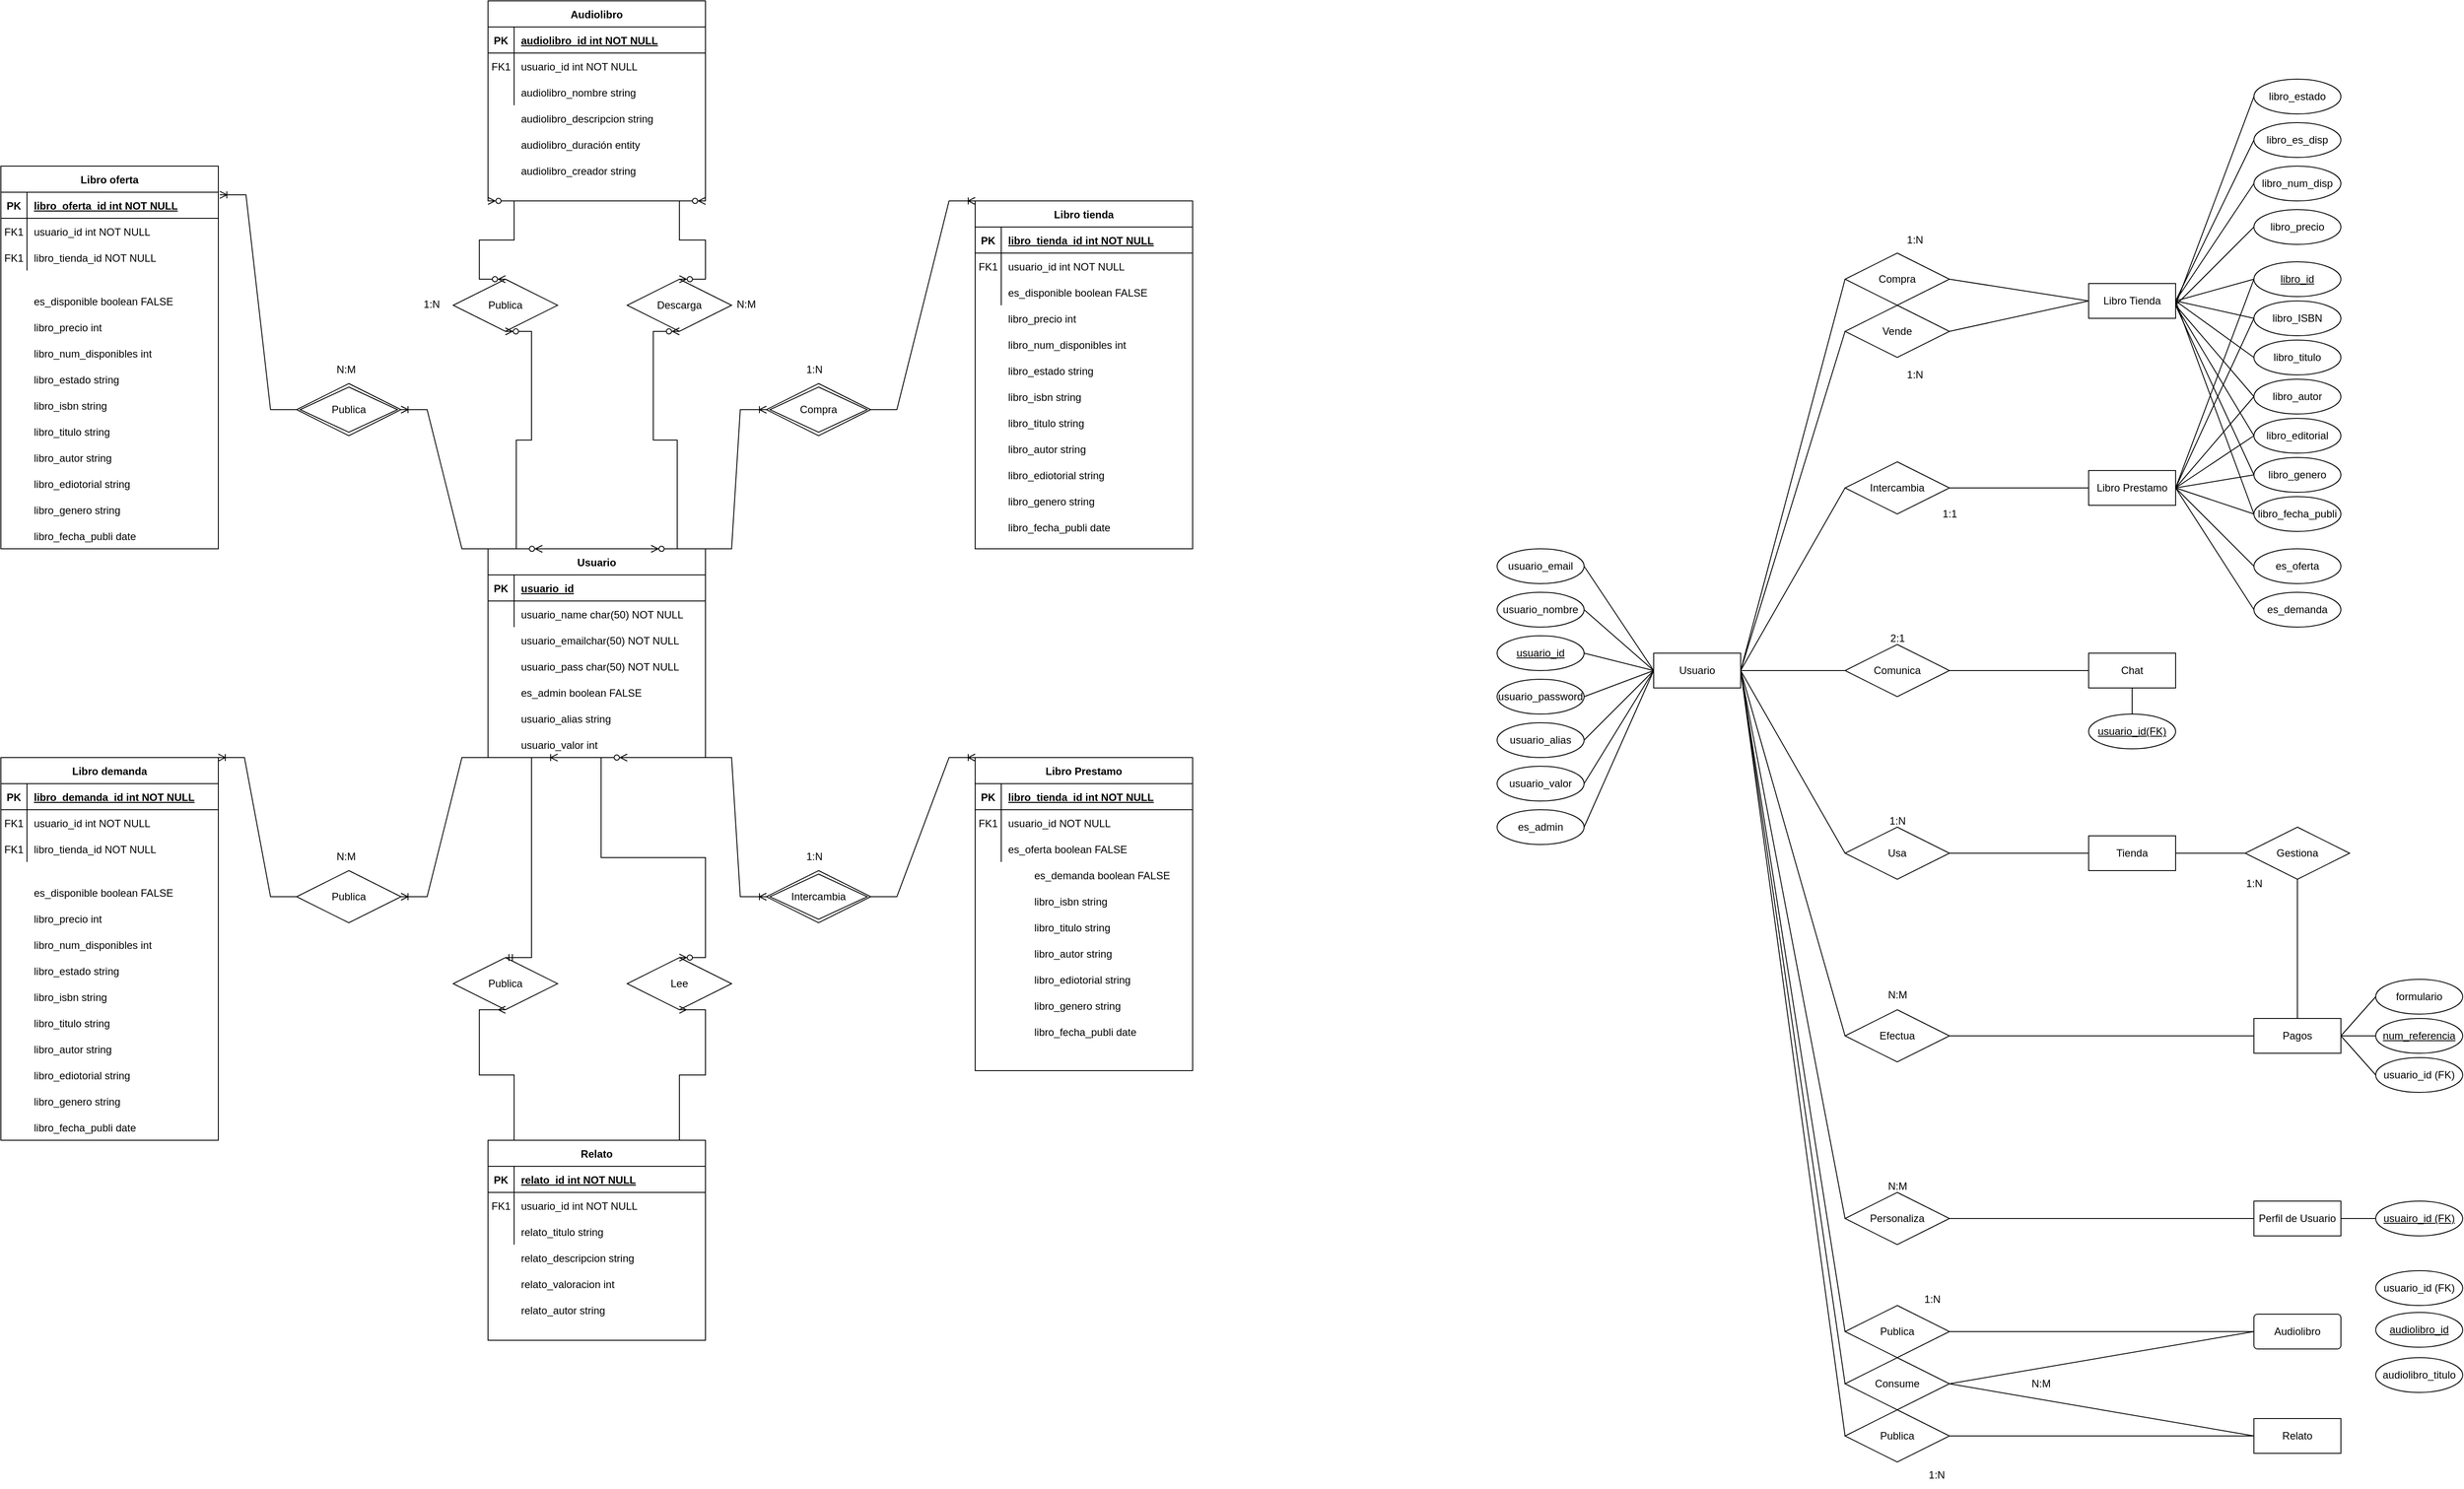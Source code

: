 <mxfile version="25.0.3">
  <diagram name="Page-1" id="2NPMlc0G-9LIHJht5kJo">
    <mxGraphModel dx="4014" dy="2885" grid="1" gridSize="10" guides="1" tooltips="1" connect="1" arrows="1" fold="1" page="1" pageScale="1" pageWidth="827" pageHeight="1169" math="0" shadow="0">
      <root>
        <mxCell id="0" />
        <mxCell id="1" parent="0" />
        <mxCell id="bHZq0UAANauibQ2SJVwb-1" value="Libro tienda" style="shape=table;startSize=30;container=1;collapsible=1;childLayout=tableLayout;fixedRows=1;rowLines=0;fontStyle=1;align=center;resizeLast=1;" vertex="1" parent="1">
          <mxGeometry x="640" y="-400" width="250" height="400" as="geometry" />
        </mxCell>
        <mxCell id="bHZq0UAANauibQ2SJVwb-2" value="" style="shape=partialRectangle;collapsible=0;dropTarget=0;pointerEvents=0;fillColor=none;points=[[0,0.5],[1,0.5]];portConstraint=eastwest;top=0;left=0;right=0;bottom=1;" vertex="1" parent="bHZq0UAANauibQ2SJVwb-1">
          <mxGeometry y="30" width="250" height="30" as="geometry" />
        </mxCell>
        <mxCell id="bHZq0UAANauibQ2SJVwb-3" value="PK" style="shape=partialRectangle;overflow=hidden;connectable=0;fillColor=none;top=0;left=0;bottom=0;right=0;fontStyle=1;" vertex="1" parent="bHZq0UAANauibQ2SJVwb-2">
          <mxGeometry width="30" height="30" as="geometry">
            <mxRectangle width="30" height="30" as="alternateBounds" />
          </mxGeometry>
        </mxCell>
        <mxCell id="bHZq0UAANauibQ2SJVwb-4" value="libro_tienda_id int NOT NULL " style="shape=partialRectangle;overflow=hidden;connectable=0;fillColor=none;top=0;left=0;bottom=0;right=0;align=left;spacingLeft=6;fontStyle=5;" vertex="1" parent="bHZq0UAANauibQ2SJVwb-2">
          <mxGeometry x="30" width="220" height="30" as="geometry">
            <mxRectangle width="220" height="30" as="alternateBounds" />
          </mxGeometry>
        </mxCell>
        <mxCell id="bHZq0UAANauibQ2SJVwb-5" value="" style="shape=partialRectangle;collapsible=0;dropTarget=0;pointerEvents=0;fillColor=none;points=[[0,0.5],[1,0.5]];portConstraint=eastwest;top=0;left=0;right=0;bottom=0;" vertex="1" parent="bHZq0UAANauibQ2SJVwb-1">
          <mxGeometry y="60" width="250" height="30" as="geometry" />
        </mxCell>
        <mxCell id="bHZq0UAANauibQ2SJVwb-6" value="FK1" style="shape=partialRectangle;overflow=hidden;connectable=0;fillColor=none;top=0;left=0;bottom=0;right=0;" vertex="1" parent="bHZq0UAANauibQ2SJVwb-5">
          <mxGeometry width="30" height="30" as="geometry">
            <mxRectangle width="30" height="30" as="alternateBounds" />
          </mxGeometry>
        </mxCell>
        <mxCell id="bHZq0UAANauibQ2SJVwb-7" value="usuario_id int NOT NULL" style="shape=partialRectangle;overflow=hidden;connectable=0;fillColor=none;top=0;left=0;bottom=0;right=0;align=left;spacingLeft=6;" vertex="1" parent="bHZq0UAANauibQ2SJVwb-5">
          <mxGeometry x="30" width="220" height="30" as="geometry">
            <mxRectangle width="220" height="30" as="alternateBounds" />
          </mxGeometry>
        </mxCell>
        <mxCell id="bHZq0UAANauibQ2SJVwb-8" value="" style="shape=partialRectangle;collapsible=0;dropTarget=0;pointerEvents=0;fillColor=none;points=[[0,0.5],[1,0.5]];portConstraint=eastwest;top=0;left=0;right=0;bottom=0;" vertex="1" parent="bHZq0UAANauibQ2SJVwb-1">
          <mxGeometry y="90" width="250" height="30" as="geometry" />
        </mxCell>
        <mxCell id="bHZq0UAANauibQ2SJVwb-9" value="" style="shape=partialRectangle;overflow=hidden;connectable=0;fillColor=none;top=0;left=0;bottom=0;right=0;" vertex="1" parent="bHZq0UAANauibQ2SJVwb-8">
          <mxGeometry width="30" height="30" as="geometry">
            <mxRectangle width="30" height="30" as="alternateBounds" />
          </mxGeometry>
        </mxCell>
        <mxCell id="bHZq0UAANauibQ2SJVwb-10" value="es_disponible boolean FALSE" style="shape=partialRectangle;overflow=hidden;connectable=0;fillColor=none;top=0;left=0;bottom=0;right=0;align=left;spacingLeft=6;" vertex="1" parent="bHZq0UAANauibQ2SJVwb-8">
          <mxGeometry x="30" width="220" height="30" as="geometry">
            <mxRectangle width="220" height="30" as="alternateBounds" />
          </mxGeometry>
        </mxCell>
        <mxCell id="bHZq0UAANauibQ2SJVwb-11" value="Libro Prestamo" style="shape=table;startSize=30;container=1;collapsible=1;childLayout=tableLayout;fixedRows=1;rowLines=0;fontStyle=1;align=center;resizeLast=1;" vertex="1" parent="1">
          <mxGeometry x="640" y="240" width="250" height="360" as="geometry" />
        </mxCell>
        <mxCell id="bHZq0UAANauibQ2SJVwb-12" value="" style="shape=partialRectangle;collapsible=0;dropTarget=0;pointerEvents=0;fillColor=none;points=[[0,0.5],[1,0.5]];portConstraint=eastwest;top=0;left=0;right=0;bottom=1;" vertex="1" parent="bHZq0UAANauibQ2SJVwb-11">
          <mxGeometry y="30" width="250" height="30" as="geometry" />
        </mxCell>
        <mxCell id="bHZq0UAANauibQ2SJVwb-13" value="PK" style="shape=partialRectangle;overflow=hidden;connectable=0;fillColor=none;top=0;left=0;bottom=0;right=0;fontStyle=1;" vertex="1" parent="bHZq0UAANauibQ2SJVwb-12">
          <mxGeometry width="30" height="30" as="geometry">
            <mxRectangle width="30" height="30" as="alternateBounds" />
          </mxGeometry>
        </mxCell>
        <mxCell id="bHZq0UAANauibQ2SJVwb-14" value="libro_tienda_id int NOT NULL " style="shape=partialRectangle;overflow=hidden;connectable=0;fillColor=none;top=0;left=0;bottom=0;right=0;align=left;spacingLeft=6;fontStyle=5;" vertex="1" parent="bHZq0UAANauibQ2SJVwb-12">
          <mxGeometry x="30" width="220" height="30" as="geometry">
            <mxRectangle width="220" height="30" as="alternateBounds" />
          </mxGeometry>
        </mxCell>
        <mxCell id="bHZq0UAANauibQ2SJVwb-15" value="" style="shape=partialRectangle;collapsible=0;dropTarget=0;pointerEvents=0;fillColor=none;points=[[0,0.5],[1,0.5]];portConstraint=eastwest;top=0;left=0;right=0;bottom=0;" vertex="1" parent="bHZq0UAANauibQ2SJVwb-11">
          <mxGeometry y="60" width="250" height="30" as="geometry" />
        </mxCell>
        <mxCell id="bHZq0UAANauibQ2SJVwb-16" value="FK1" style="shape=partialRectangle;overflow=hidden;connectable=0;fillColor=none;top=0;left=0;bottom=0;right=0;" vertex="1" parent="bHZq0UAANauibQ2SJVwb-15">
          <mxGeometry width="30" height="30" as="geometry">
            <mxRectangle width="30" height="30" as="alternateBounds" />
          </mxGeometry>
        </mxCell>
        <mxCell id="bHZq0UAANauibQ2SJVwb-17" value="usuario_id NOT NULL" style="shape=partialRectangle;overflow=hidden;connectable=0;fillColor=none;top=0;left=0;bottom=0;right=0;align=left;spacingLeft=6;" vertex="1" parent="bHZq0UAANauibQ2SJVwb-15">
          <mxGeometry x="30" width="220" height="30" as="geometry">
            <mxRectangle width="220" height="30" as="alternateBounds" />
          </mxGeometry>
        </mxCell>
        <mxCell id="bHZq0UAANauibQ2SJVwb-18" value="" style="shape=partialRectangle;collapsible=0;dropTarget=0;pointerEvents=0;fillColor=none;points=[[0,0.5],[1,0.5]];portConstraint=eastwest;top=0;left=0;right=0;bottom=0;" vertex="1" parent="bHZq0UAANauibQ2SJVwb-11">
          <mxGeometry y="90" width="250" height="30" as="geometry" />
        </mxCell>
        <mxCell id="bHZq0UAANauibQ2SJVwb-19" value="" style="shape=partialRectangle;overflow=hidden;connectable=0;fillColor=none;top=0;left=0;bottom=0;right=0;" vertex="1" parent="bHZq0UAANauibQ2SJVwb-18">
          <mxGeometry width="30" height="30" as="geometry">
            <mxRectangle width="30" height="30" as="alternateBounds" />
          </mxGeometry>
        </mxCell>
        <mxCell id="bHZq0UAANauibQ2SJVwb-20" value="es_oferta boolean FALSE" style="shape=partialRectangle;overflow=hidden;connectable=0;fillColor=none;top=0;left=0;bottom=0;right=0;align=left;spacingLeft=6;" vertex="1" parent="bHZq0UAANauibQ2SJVwb-18">
          <mxGeometry x="30" width="220" height="30" as="geometry">
            <mxRectangle width="220" height="30" as="alternateBounds" />
          </mxGeometry>
        </mxCell>
        <object label="Usuario" esAdmin="boolean" aliasUsuario="string" emailUsuario="string" passUsuario="string" valorUsuario="int" id="bHZq0UAANauibQ2SJVwb-21">
          <mxCell style="shape=table;startSize=30;container=1;collapsible=1;childLayout=tableLayout;fixedRows=1;rowLines=0;fontStyle=1;align=center;resizeLast=1;" vertex="1" parent="1">
            <mxGeometry x="80" width="250" height="240" as="geometry" />
          </mxCell>
        </object>
        <mxCell id="bHZq0UAANauibQ2SJVwb-22" value="" style="shape=partialRectangle;collapsible=0;dropTarget=0;pointerEvents=0;fillColor=none;points=[[0,0.5],[1,0.5]];portConstraint=eastwest;top=0;left=0;right=0;bottom=1;" vertex="1" parent="bHZq0UAANauibQ2SJVwb-21">
          <mxGeometry y="30" width="250" height="30" as="geometry" />
        </mxCell>
        <mxCell id="bHZq0UAANauibQ2SJVwb-23" value="PK" style="shape=partialRectangle;overflow=hidden;connectable=0;fillColor=none;top=0;left=0;bottom=0;right=0;fontStyle=1;" vertex="1" parent="bHZq0UAANauibQ2SJVwb-22">
          <mxGeometry width="30" height="30" as="geometry">
            <mxRectangle width="30" height="30" as="alternateBounds" />
          </mxGeometry>
        </mxCell>
        <mxCell id="bHZq0UAANauibQ2SJVwb-24" value="usuario_id" style="shape=partialRectangle;overflow=hidden;connectable=0;fillColor=none;top=0;left=0;bottom=0;right=0;align=left;spacingLeft=6;fontStyle=5;" vertex="1" parent="bHZq0UAANauibQ2SJVwb-22">
          <mxGeometry x="30" width="220" height="30" as="geometry">
            <mxRectangle width="220" height="30" as="alternateBounds" />
          </mxGeometry>
        </mxCell>
        <mxCell id="bHZq0UAANauibQ2SJVwb-25" value="" style="shape=partialRectangle;collapsible=0;dropTarget=0;pointerEvents=0;fillColor=none;points=[[0,0.5],[1,0.5]];portConstraint=eastwest;top=0;left=0;right=0;bottom=0;" vertex="1" parent="bHZq0UAANauibQ2SJVwb-21">
          <mxGeometry y="60" width="250" height="30" as="geometry" />
        </mxCell>
        <mxCell id="bHZq0UAANauibQ2SJVwb-26" value="" style="shape=partialRectangle;overflow=hidden;connectable=0;fillColor=none;top=0;left=0;bottom=0;right=0;" vertex="1" parent="bHZq0UAANauibQ2SJVwb-25">
          <mxGeometry width="30" height="30" as="geometry">
            <mxRectangle width="30" height="30" as="alternateBounds" />
          </mxGeometry>
        </mxCell>
        <mxCell id="bHZq0UAANauibQ2SJVwb-27" value="usuario_name char(50) NOT NULL" style="shape=partialRectangle;overflow=hidden;connectable=0;fillColor=none;top=0;left=0;bottom=0;right=0;align=left;spacingLeft=6;" vertex="1" parent="bHZq0UAANauibQ2SJVwb-25">
          <mxGeometry x="30" width="220" height="30" as="geometry">
            <mxRectangle width="220" height="30" as="alternateBounds" />
          </mxGeometry>
        </mxCell>
        <mxCell id="bHZq0UAANauibQ2SJVwb-28" value="" style="shape=partialRectangle;collapsible=0;dropTarget=0;pointerEvents=0;fillColor=none;points=[[0,0.5],[1,0.5]];portConstraint=eastwest;top=0;left=0;right=0;bottom=0;" vertex="1" parent="1">
          <mxGeometry x="670" y="360" width="250" height="30" as="geometry" />
        </mxCell>
        <mxCell id="bHZq0UAANauibQ2SJVwb-29" value="" style="shape=partialRectangle;overflow=hidden;connectable=0;fillColor=none;top=0;left=0;bottom=0;right=0;" vertex="1" parent="bHZq0UAANauibQ2SJVwb-28">
          <mxGeometry width="30" height="30" as="geometry">
            <mxRectangle width="30" height="30" as="alternateBounds" />
          </mxGeometry>
        </mxCell>
        <mxCell id="bHZq0UAANauibQ2SJVwb-30" value="es_demanda boolean FALSE" style="shape=partialRectangle;overflow=hidden;connectable=0;fillColor=none;top=0;left=0;bottom=0;right=0;align=left;spacingLeft=6;" vertex="1" parent="bHZq0UAANauibQ2SJVwb-28">
          <mxGeometry x="30" width="220" height="30" as="geometry">
            <mxRectangle width="220" height="30" as="alternateBounds" />
          </mxGeometry>
        </mxCell>
        <mxCell id="bHZq0UAANauibQ2SJVwb-31" value="usuario_emailchar(50) NOT NULL" style="shape=partialRectangle;overflow=hidden;connectable=0;fillColor=none;top=0;left=0;bottom=0;right=0;align=left;spacingLeft=6;" vertex="1" parent="1">
          <mxGeometry x="110" y="90" width="220" height="30" as="geometry">
            <mxRectangle width="220" height="30" as="alternateBounds" />
          </mxGeometry>
        </mxCell>
        <mxCell id="bHZq0UAANauibQ2SJVwb-32" value="usuario_pass char(50) NOT NULL" style="shape=partialRectangle;overflow=hidden;connectable=0;fillColor=none;top=0;left=0;bottom=0;right=0;align=left;spacingLeft=6;" vertex="1" parent="1">
          <mxGeometry x="110" y="120" width="220" height="30" as="geometry">
            <mxRectangle width="220" height="30" as="alternateBounds" />
          </mxGeometry>
        </mxCell>
        <mxCell id="bHZq0UAANauibQ2SJVwb-33" value="es_admin boolean FALSE" style="shape=partialRectangle;overflow=hidden;connectable=0;fillColor=none;top=0;left=0;bottom=0;right=0;align=left;spacingLeft=6;" vertex="1" parent="1">
          <mxGeometry x="110" y="150" width="220" height="30" as="geometry">
            <mxRectangle width="220" height="30" as="alternateBounds" />
          </mxGeometry>
        </mxCell>
        <mxCell id="bHZq0UAANauibQ2SJVwb-34" value="usuario_alias string" style="shape=partialRectangle;overflow=hidden;connectable=0;fillColor=none;top=0;left=0;bottom=0;right=0;align=left;spacingLeft=6;" vertex="1" parent="1">
          <mxGeometry x="110" y="180" width="220" height="30" as="geometry">
            <mxRectangle width="220" height="30" as="alternateBounds" />
          </mxGeometry>
        </mxCell>
        <mxCell id="bHZq0UAANauibQ2SJVwb-35" value="usuario_valor int" style="shape=partialRectangle;overflow=hidden;connectable=0;fillColor=none;top=0;left=0;bottom=0;right=0;align=left;spacingLeft=6;" vertex="1" parent="1">
          <mxGeometry x="110" y="210" width="220" height="30" as="geometry">
            <mxRectangle width="220" height="30" as="alternateBounds" />
          </mxGeometry>
        </mxCell>
        <mxCell id="bHZq0UAANauibQ2SJVwb-36" value="libro_isbn string" style="shape=partialRectangle;overflow=hidden;connectable=0;fillColor=none;top=0;left=0;bottom=0;right=0;align=left;spacingLeft=6;" vertex="1" parent="1">
          <mxGeometry x="670" y="-190" width="220" height="30" as="geometry">
            <mxRectangle width="220" height="30" as="alternateBounds" />
          </mxGeometry>
        </mxCell>
        <mxCell id="bHZq0UAANauibQ2SJVwb-37" value="libro_titulo string" style="shape=partialRectangle;overflow=hidden;connectable=0;fillColor=none;top=0;left=0;bottom=0;right=0;align=left;spacingLeft=6;" vertex="1" parent="1">
          <mxGeometry x="670" y="-160" width="220" height="30" as="geometry">
            <mxRectangle width="220" height="30" as="alternateBounds" />
          </mxGeometry>
        </mxCell>
        <mxCell id="bHZq0UAANauibQ2SJVwb-38" value="libro_autor string" style="shape=partialRectangle;overflow=hidden;connectable=0;fillColor=none;top=0;left=0;bottom=0;right=0;align=left;spacingLeft=6;" vertex="1" parent="1">
          <mxGeometry x="670" y="-130" width="220" height="30" as="geometry">
            <mxRectangle width="220" height="30" as="alternateBounds" />
          </mxGeometry>
        </mxCell>
        <mxCell id="bHZq0UAANauibQ2SJVwb-39" value="libro_ediotorial string" style="shape=partialRectangle;overflow=hidden;connectable=0;fillColor=none;top=0;left=0;bottom=0;right=0;align=left;spacingLeft=6;" vertex="1" parent="1">
          <mxGeometry x="670" y="-100" width="220" height="30" as="geometry">
            <mxRectangle width="220" height="30" as="alternateBounds" />
          </mxGeometry>
        </mxCell>
        <mxCell id="bHZq0UAANauibQ2SJVwb-40" value="libro_genero string" style="shape=partialRectangle;overflow=hidden;connectable=0;fillColor=none;top=0;left=0;bottom=0;right=0;align=left;spacingLeft=6;" vertex="1" parent="1">
          <mxGeometry x="670" y="-70" width="220" height="30" as="geometry">
            <mxRectangle width="220" height="30" as="alternateBounds" />
          </mxGeometry>
        </mxCell>
        <mxCell id="bHZq0UAANauibQ2SJVwb-41" value="libro_fecha_publi date" style="shape=partialRectangle;overflow=hidden;connectable=0;fillColor=none;top=0;left=0;bottom=0;right=0;align=left;spacingLeft=6;" vertex="1" parent="1">
          <mxGeometry x="670" y="-40" width="220" height="30" as="geometry">
            <mxRectangle width="220" height="30" as="alternateBounds" />
          </mxGeometry>
        </mxCell>
        <mxCell id="bHZq0UAANauibQ2SJVwb-42" value="libro_isbn string" style="shape=partialRectangle;overflow=hidden;connectable=0;fillColor=none;top=0;left=0;bottom=0;right=0;align=left;spacingLeft=6;" vertex="1" parent="1">
          <mxGeometry x="700" y="390" width="220" height="30" as="geometry">
            <mxRectangle width="220" height="30" as="alternateBounds" />
          </mxGeometry>
        </mxCell>
        <mxCell id="bHZq0UAANauibQ2SJVwb-43" value="libro_titulo string" style="shape=partialRectangle;overflow=hidden;connectable=0;fillColor=none;top=0;left=0;bottom=0;right=0;align=left;spacingLeft=6;" vertex="1" parent="1">
          <mxGeometry x="700" y="420" width="220" height="30" as="geometry">
            <mxRectangle width="220" height="30" as="alternateBounds" />
          </mxGeometry>
        </mxCell>
        <mxCell id="bHZq0UAANauibQ2SJVwb-44" value="libro_autor string" style="shape=partialRectangle;overflow=hidden;connectable=0;fillColor=none;top=0;left=0;bottom=0;right=0;align=left;spacingLeft=6;" vertex="1" parent="1">
          <mxGeometry x="700" y="450" width="220" height="30" as="geometry">
            <mxRectangle width="220" height="30" as="alternateBounds" />
          </mxGeometry>
        </mxCell>
        <mxCell id="bHZq0UAANauibQ2SJVwb-45" value="libro_ediotorial string" style="shape=partialRectangle;overflow=hidden;connectable=0;fillColor=none;top=0;left=0;bottom=0;right=0;align=left;spacingLeft=6;" vertex="1" parent="1">
          <mxGeometry x="700" y="480" width="220" height="30" as="geometry">
            <mxRectangle width="220" height="30" as="alternateBounds" />
          </mxGeometry>
        </mxCell>
        <mxCell id="bHZq0UAANauibQ2SJVwb-46" value="libro_genero string" style="shape=partialRectangle;overflow=hidden;connectable=0;fillColor=none;top=0;left=0;bottom=0;right=0;align=left;spacingLeft=6;" vertex="1" parent="1">
          <mxGeometry x="700" y="510" width="220" height="30" as="geometry">
            <mxRectangle width="220" height="30" as="alternateBounds" />
          </mxGeometry>
        </mxCell>
        <mxCell id="bHZq0UAANauibQ2SJVwb-47" value="libro_fecha_publi date" style="shape=partialRectangle;overflow=hidden;connectable=0;fillColor=none;top=0;left=0;bottom=0;right=0;align=left;spacingLeft=6;" vertex="1" parent="1">
          <mxGeometry x="700" y="540" width="220" height="30" as="geometry">
            <mxRectangle width="220" height="30" as="alternateBounds" />
          </mxGeometry>
        </mxCell>
        <mxCell id="bHZq0UAANauibQ2SJVwb-48" value="libro_precio int" style="shape=partialRectangle;overflow=hidden;connectable=0;fillColor=none;top=0;left=0;bottom=0;right=0;align=left;spacingLeft=6;" vertex="1" parent="1">
          <mxGeometry x="670" y="-280" width="220" height="30" as="geometry">
            <mxRectangle width="220" height="30" as="alternateBounds" />
          </mxGeometry>
        </mxCell>
        <mxCell id="bHZq0UAANauibQ2SJVwb-49" value="libro_num_disponibles int" style="shape=partialRectangle;overflow=hidden;connectable=0;fillColor=none;top=0;left=0;bottom=0;right=0;align=left;spacingLeft=6;" vertex="1" parent="1">
          <mxGeometry x="670" y="-250" width="220" height="30" as="geometry">
            <mxRectangle width="220" height="30" as="alternateBounds" />
          </mxGeometry>
        </mxCell>
        <mxCell id="bHZq0UAANauibQ2SJVwb-50" value="libro_estado string" style="shape=partialRectangle;overflow=hidden;connectable=0;fillColor=none;top=0;left=0;bottom=0;right=0;align=left;spacingLeft=6;" vertex="1" parent="1">
          <mxGeometry x="670" y="-220" width="220" height="30" as="geometry">
            <mxRectangle width="220" height="30" as="alternateBounds" />
          </mxGeometry>
        </mxCell>
        <mxCell id="bHZq0UAANauibQ2SJVwb-51" value="Intercambia" style="shape=rhombus;double=1;perimeter=rhombusPerimeter;whiteSpace=wrap;html=1;align=center;" vertex="1" parent="1">
          <mxGeometry x="400" y="370" width="120" height="60" as="geometry" />
        </mxCell>
        <mxCell id="bHZq0UAANauibQ2SJVwb-52" value="" style="edgeStyle=entityRelationEdgeStyle;fontSize=12;html=1;endArrow=ERoneToMany;rounded=0;exitX=1;exitY=0.5;exitDx=0;exitDy=0;entryX=0;entryY=0;entryDx=0;entryDy=0;" edge="1" parent="1" source="bHZq0UAANauibQ2SJVwb-51" target="bHZq0UAANauibQ2SJVwb-11">
          <mxGeometry width="100" height="100" relative="1" as="geometry">
            <mxPoint x="330" y="240" as="sourcePoint" />
            <mxPoint x="640" y="480" as="targetPoint" />
          </mxGeometry>
        </mxCell>
        <mxCell id="bHZq0UAANauibQ2SJVwb-53" value="" style="edgeStyle=entityRelationEdgeStyle;fontSize=12;html=1;endArrow=ERoneToMany;rounded=0;entryX=0;entryY=0.5;entryDx=0;entryDy=0;" edge="1" parent="1" target="bHZq0UAANauibQ2SJVwb-51">
          <mxGeometry width="100" height="100" relative="1" as="geometry">
            <mxPoint x="330" y="240" as="sourcePoint" />
            <mxPoint x="550" y="200" as="targetPoint" />
          </mxGeometry>
        </mxCell>
        <mxCell id="bHZq0UAANauibQ2SJVwb-54" value="Compra" style="shape=rhombus;double=1;perimeter=rhombusPerimeter;whiteSpace=wrap;html=1;align=center;" vertex="1" parent="1">
          <mxGeometry x="400" y="-190" width="120" height="60" as="geometry" />
        </mxCell>
        <mxCell id="bHZq0UAANauibQ2SJVwb-55" value="" style="edgeStyle=entityRelationEdgeStyle;fontSize=12;html=1;endArrow=ERoneToMany;rounded=0;entryX=0;entryY=0;entryDx=0;entryDy=0;exitX=1;exitY=0.5;exitDx=0;exitDy=0;" edge="1" parent="1" source="bHZq0UAANauibQ2SJVwb-54" target="bHZq0UAANauibQ2SJVwb-1">
          <mxGeometry width="100" height="100" relative="1" as="geometry">
            <mxPoint x="250" y="-140" as="sourcePoint" />
            <mxPoint x="350" y="-240" as="targetPoint" />
            <Array as="points">
              <mxPoint x="539" y="-130" />
              <mxPoint x="520" y="-170" />
              <mxPoint x="620" y="-290" />
              <mxPoint x="610" y="-310" />
              <mxPoint x="620" y="-390" />
            </Array>
          </mxGeometry>
        </mxCell>
        <mxCell id="bHZq0UAANauibQ2SJVwb-56" value="" style="edgeStyle=entityRelationEdgeStyle;fontSize=12;html=1;endArrow=ERoneToMany;rounded=0;entryX=0;entryY=0.5;entryDx=0;entryDy=0;exitX=1;exitY=0;exitDx=0;exitDy=0;" edge="1" parent="1" source="bHZq0UAANauibQ2SJVwb-21" target="bHZq0UAANauibQ2SJVwb-54">
          <mxGeometry width="100" height="100" relative="1" as="geometry">
            <mxPoint x="280" y="-50" as="sourcePoint" />
            <mxPoint x="380" y="-150" as="targetPoint" />
          </mxGeometry>
        </mxCell>
        <mxCell id="bHZq0UAANauibQ2SJVwb-57" value="Libro oferta" style="shape=table;startSize=30;container=1;collapsible=1;childLayout=tableLayout;fixedRows=1;rowLines=0;fontStyle=1;align=center;resizeLast=1;" vertex="1" parent="1">
          <mxGeometry x="-480" y="-440" width="250" height="440" as="geometry" />
        </mxCell>
        <mxCell id="bHZq0UAANauibQ2SJVwb-58" value="" style="shape=partialRectangle;collapsible=0;dropTarget=0;pointerEvents=0;fillColor=none;points=[[0,0.5],[1,0.5]];portConstraint=eastwest;top=0;left=0;right=0;bottom=1;" vertex="1" parent="bHZq0UAANauibQ2SJVwb-57">
          <mxGeometry y="30" width="250" height="30" as="geometry" />
        </mxCell>
        <mxCell id="bHZq0UAANauibQ2SJVwb-59" value="PK" style="shape=partialRectangle;overflow=hidden;connectable=0;fillColor=none;top=0;left=0;bottom=0;right=0;fontStyle=1;" vertex="1" parent="bHZq0UAANauibQ2SJVwb-58">
          <mxGeometry width="30" height="30" as="geometry">
            <mxRectangle width="30" height="30" as="alternateBounds" />
          </mxGeometry>
        </mxCell>
        <mxCell id="bHZq0UAANauibQ2SJVwb-60" value="libro_oferta_id int NOT NULL " style="shape=partialRectangle;overflow=hidden;connectable=0;fillColor=none;top=0;left=0;bottom=0;right=0;align=left;spacingLeft=6;fontStyle=5;" vertex="1" parent="bHZq0UAANauibQ2SJVwb-58">
          <mxGeometry x="30" width="220" height="30" as="geometry">
            <mxRectangle width="220" height="30" as="alternateBounds" />
          </mxGeometry>
        </mxCell>
        <mxCell id="bHZq0UAANauibQ2SJVwb-61" value="" style="shape=partialRectangle;collapsible=0;dropTarget=0;pointerEvents=0;fillColor=none;points=[[0,0.5],[1,0.5]];portConstraint=eastwest;top=0;left=0;right=0;bottom=0;" vertex="1" parent="bHZq0UAANauibQ2SJVwb-57">
          <mxGeometry y="60" width="250" height="30" as="geometry" />
        </mxCell>
        <mxCell id="bHZq0UAANauibQ2SJVwb-62" value="FK1" style="shape=partialRectangle;overflow=hidden;connectable=0;fillColor=none;top=0;left=0;bottom=0;right=0;" vertex="1" parent="bHZq0UAANauibQ2SJVwb-61">
          <mxGeometry width="30" height="30" as="geometry">
            <mxRectangle width="30" height="30" as="alternateBounds" />
          </mxGeometry>
        </mxCell>
        <mxCell id="bHZq0UAANauibQ2SJVwb-63" value="usuario_id int NOT NULL" style="shape=partialRectangle;overflow=hidden;connectable=0;fillColor=none;top=0;left=0;bottom=0;right=0;align=left;spacingLeft=6;" vertex="1" parent="bHZq0UAANauibQ2SJVwb-61">
          <mxGeometry x="30" width="220" height="30" as="geometry">
            <mxRectangle width="220" height="30" as="alternateBounds" />
          </mxGeometry>
        </mxCell>
        <mxCell id="bHZq0UAANauibQ2SJVwb-64" value="" style="shape=partialRectangle;collapsible=0;dropTarget=0;pointerEvents=0;fillColor=none;points=[[0,0.5],[1,0.5]];portConstraint=eastwest;top=0;left=0;right=0;bottom=0;" vertex="1" parent="bHZq0UAANauibQ2SJVwb-57">
          <mxGeometry y="90" width="250" height="30" as="geometry" />
        </mxCell>
        <mxCell id="bHZq0UAANauibQ2SJVwb-65" value="" style="shape=partialRectangle;overflow=hidden;connectable=0;fillColor=none;top=0;left=0;bottom=0;right=0;" vertex="1" parent="bHZq0UAANauibQ2SJVwb-64">
          <mxGeometry width="30" height="30" as="geometry">
            <mxRectangle width="30" height="30" as="alternateBounds" />
          </mxGeometry>
        </mxCell>
        <mxCell id="bHZq0UAANauibQ2SJVwb-66" value="libro_tienda_id NOT NULL" style="shape=partialRectangle;overflow=hidden;connectable=0;fillColor=none;top=0;left=0;bottom=0;right=0;align=left;spacingLeft=6;" vertex="1" parent="bHZq0UAANauibQ2SJVwb-64">
          <mxGeometry x="30" width="220" height="30" as="geometry">
            <mxRectangle width="220" height="30" as="alternateBounds" />
          </mxGeometry>
        </mxCell>
        <mxCell id="bHZq0UAANauibQ2SJVwb-67" value="libro_isbn string" style="shape=partialRectangle;overflow=hidden;connectable=0;fillColor=none;top=0;left=0;bottom=0;right=0;align=left;spacingLeft=6;" vertex="1" parent="1">
          <mxGeometry x="-450" y="-180" width="220" height="30" as="geometry">
            <mxRectangle width="220" height="30" as="alternateBounds" />
          </mxGeometry>
        </mxCell>
        <mxCell id="bHZq0UAANauibQ2SJVwb-68" value="libro_titulo string" style="shape=partialRectangle;overflow=hidden;connectable=0;fillColor=none;top=0;left=0;bottom=0;right=0;align=left;spacingLeft=6;" vertex="1" parent="1">
          <mxGeometry x="-450" y="-150" width="220" height="30" as="geometry">
            <mxRectangle width="220" height="30" as="alternateBounds" />
          </mxGeometry>
        </mxCell>
        <mxCell id="bHZq0UAANauibQ2SJVwb-69" value="libro_autor string" style="shape=partialRectangle;overflow=hidden;connectable=0;fillColor=none;top=0;left=0;bottom=0;right=0;align=left;spacingLeft=6;" vertex="1" parent="1">
          <mxGeometry x="-450" y="-120" width="220" height="30" as="geometry">
            <mxRectangle width="220" height="30" as="alternateBounds" />
          </mxGeometry>
        </mxCell>
        <mxCell id="bHZq0UAANauibQ2SJVwb-70" value="libro_ediotorial string" style="shape=partialRectangle;overflow=hidden;connectable=0;fillColor=none;top=0;left=0;bottom=0;right=0;align=left;spacingLeft=6;" vertex="1" parent="1">
          <mxGeometry x="-450" y="-90" width="220" height="30" as="geometry">
            <mxRectangle width="220" height="30" as="alternateBounds" />
          </mxGeometry>
        </mxCell>
        <mxCell id="bHZq0UAANauibQ2SJVwb-71" value="libro_genero string" style="shape=partialRectangle;overflow=hidden;connectable=0;fillColor=none;top=0;left=0;bottom=0;right=0;align=left;spacingLeft=6;" vertex="1" parent="1">
          <mxGeometry x="-450" y="-60" width="220" height="30" as="geometry">
            <mxRectangle width="220" height="30" as="alternateBounds" />
          </mxGeometry>
        </mxCell>
        <mxCell id="bHZq0UAANauibQ2SJVwb-72" value="libro_fecha_publi date" style="shape=partialRectangle;overflow=hidden;connectable=0;fillColor=none;top=0;left=0;bottom=0;right=0;align=left;spacingLeft=6;" vertex="1" parent="1">
          <mxGeometry x="-450" y="-30" width="220" height="30" as="geometry">
            <mxRectangle width="220" height="30" as="alternateBounds" />
          </mxGeometry>
        </mxCell>
        <mxCell id="bHZq0UAANauibQ2SJVwb-73" value="libro_precio int" style="shape=partialRectangle;overflow=hidden;connectable=0;fillColor=none;top=0;left=0;bottom=0;right=0;align=left;spacingLeft=6;" vertex="1" parent="1">
          <mxGeometry x="-450" y="-270" width="220" height="30" as="geometry">
            <mxRectangle width="220" height="30" as="alternateBounds" />
          </mxGeometry>
        </mxCell>
        <mxCell id="bHZq0UAANauibQ2SJVwb-74" value="libro_num_disponibles int" style="shape=partialRectangle;overflow=hidden;connectable=0;fillColor=none;top=0;left=0;bottom=0;right=0;align=left;spacingLeft=6;" vertex="1" parent="1">
          <mxGeometry x="-450" y="-240" width="220" height="30" as="geometry">
            <mxRectangle width="220" height="30" as="alternateBounds" />
          </mxGeometry>
        </mxCell>
        <mxCell id="bHZq0UAANauibQ2SJVwb-75" value="libro_estado string" style="shape=partialRectangle;overflow=hidden;connectable=0;fillColor=none;top=0;left=0;bottom=0;right=0;align=left;spacingLeft=6;" vertex="1" parent="1">
          <mxGeometry x="-450" y="-210" width="220" height="30" as="geometry">
            <mxRectangle width="220" height="30" as="alternateBounds" />
          </mxGeometry>
        </mxCell>
        <mxCell id="bHZq0UAANauibQ2SJVwb-76" value="es_disponible boolean FALSE" style="shape=partialRectangle;overflow=hidden;connectable=0;fillColor=none;top=0;left=0;bottom=0;right=0;align=left;spacingLeft=6;" vertex="1" parent="1">
          <mxGeometry x="-450" y="-300" width="220" height="30" as="geometry">
            <mxRectangle width="220" height="30" as="alternateBounds" />
          </mxGeometry>
        </mxCell>
        <mxCell id="bHZq0UAANauibQ2SJVwb-77" value="FK1" style="shape=partialRectangle;overflow=hidden;connectable=0;fillColor=none;top=0;left=0;bottom=0;right=0;" vertex="1" parent="1">
          <mxGeometry x="-480" y="-350" width="30" height="30" as="geometry">
            <mxRectangle width="30" height="30" as="alternateBounds" />
          </mxGeometry>
        </mxCell>
        <mxCell id="bHZq0UAANauibQ2SJVwb-78" value="Libro demanda" style="shape=table;startSize=30;container=1;collapsible=1;childLayout=tableLayout;fixedRows=1;rowLines=0;fontStyle=1;align=center;resizeLast=1;" vertex="1" parent="1">
          <mxGeometry x="-480" y="240" width="250" height="440" as="geometry" />
        </mxCell>
        <mxCell id="bHZq0UAANauibQ2SJVwb-79" value="" style="shape=partialRectangle;collapsible=0;dropTarget=0;pointerEvents=0;fillColor=none;points=[[0,0.5],[1,0.5]];portConstraint=eastwest;top=0;left=0;right=0;bottom=1;" vertex="1" parent="bHZq0UAANauibQ2SJVwb-78">
          <mxGeometry y="30" width="250" height="30" as="geometry" />
        </mxCell>
        <mxCell id="bHZq0UAANauibQ2SJVwb-80" value="PK" style="shape=partialRectangle;overflow=hidden;connectable=0;fillColor=none;top=0;left=0;bottom=0;right=0;fontStyle=1;" vertex="1" parent="bHZq0UAANauibQ2SJVwb-79">
          <mxGeometry width="30" height="30" as="geometry">
            <mxRectangle width="30" height="30" as="alternateBounds" />
          </mxGeometry>
        </mxCell>
        <mxCell id="bHZq0UAANauibQ2SJVwb-81" value="libro_demanda_id int NOT NULL " style="shape=partialRectangle;overflow=hidden;connectable=0;fillColor=none;top=0;left=0;bottom=0;right=0;align=left;spacingLeft=6;fontStyle=5;" vertex="1" parent="bHZq0UAANauibQ2SJVwb-79">
          <mxGeometry x="30" width="220" height="30" as="geometry">
            <mxRectangle width="220" height="30" as="alternateBounds" />
          </mxGeometry>
        </mxCell>
        <mxCell id="bHZq0UAANauibQ2SJVwb-82" value="" style="shape=partialRectangle;collapsible=0;dropTarget=0;pointerEvents=0;fillColor=none;points=[[0,0.5],[1,0.5]];portConstraint=eastwest;top=0;left=0;right=0;bottom=0;" vertex="1" parent="bHZq0UAANauibQ2SJVwb-78">
          <mxGeometry y="60" width="250" height="30" as="geometry" />
        </mxCell>
        <mxCell id="bHZq0UAANauibQ2SJVwb-83" value="FK1" style="shape=partialRectangle;overflow=hidden;connectable=0;fillColor=none;top=0;left=0;bottom=0;right=0;" vertex="1" parent="bHZq0UAANauibQ2SJVwb-82">
          <mxGeometry width="30" height="30" as="geometry">
            <mxRectangle width="30" height="30" as="alternateBounds" />
          </mxGeometry>
        </mxCell>
        <mxCell id="bHZq0UAANauibQ2SJVwb-84" value="usuario_id int NOT NULL" style="shape=partialRectangle;overflow=hidden;connectable=0;fillColor=none;top=0;left=0;bottom=0;right=0;align=left;spacingLeft=6;" vertex="1" parent="bHZq0UAANauibQ2SJVwb-82">
          <mxGeometry x="30" width="220" height="30" as="geometry">
            <mxRectangle width="220" height="30" as="alternateBounds" />
          </mxGeometry>
        </mxCell>
        <mxCell id="bHZq0UAANauibQ2SJVwb-85" value="" style="shape=partialRectangle;collapsible=0;dropTarget=0;pointerEvents=0;fillColor=none;points=[[0,0.5],[1,0.5]];portConstraint=eastwest;top=0;left=0;right=0;bottom=0;" vertex="1" parent="bHZq0UAANauibQ2SJVwb-78">
          <mxGeometry y="90" width="250" height="30" as="geometry" />
        </mxCell>
        <mxCell id="bHZq0UAANauibQ2SJVwb-86" value="" style="shape=partialRectangle;overflow=hidden;connectable=0;fillColor=none;top=0;left=0;bottom=0;right=0;" vertex="1" parent="bHZq0UAANauibQ2SJVwb-85">
          <mxGeometry width="30" height="30" as="geometry">
            <mxRectangle width="30" height="30" as="alternateBounds" />
          </mxGeometry>
        </mxCell>
        <mxCell id="bHZq0UAANauibQ2SJVwb-87" value="libro_tienda_id NOT NULL" style="shape=partialRectangle;overflow=hidden;connectable=0;fillColor=none;top=0;left=0;bottom=0;right=0;align=left;spacingLeft=6;" vertex="1" parent="bHZq0UAANauibQ2SJVwb-85">
          <mxGeometry x="30" width="220" height="30" as="geometry">
            <mxRectangle width="220" height="30" as="alternateBounds" />
          </mxGeometry>
        </mxCell>
        <mxCell id="bHZq0UAANauibQ2SJVwb-88" value="libro_isbn string" style="shape=partialRectangle;overflow=hidden;connectable=0;fillColor=none;top=0;left=0;bottom=0;right=0;align=left;spacingLeft=6;" vertex="1" parent="1">
          <mxGeometry x="-450" y="500" width="220" height="30" as="geometry">
            <mxRectangle width="220" height="30" as="alternateBounds" />
          </mxGeometry>
        </mxCell>
        <mxCell id="bHZq0UAANauibQ2SJVwb-89" value="libro_titulo string" style="shape=partialRectangle;overflow=hidden;connectable=0;fillColor=none;top=0;left=0;bottom=0;right=0;align=left;spacingLeft=6;" vertex="1" parent="1">
          <mxGeometry x="-450" y="530" width="220" height="30" as="geometry">
            <mxRectangle width="220" height="30" as="alternateBounds" />
          </mxGeometry>
        </mxCell>
        <mxCell id="bHZq0UAANauibQ2SJVwb-90" value="libro_autor string" style="shape=partialRectangle;overflow=hidden;connectable=0;fillColor=none;top=0;left=0;bottom=0;right=0;align=left;spacingLeft=6;" vertex="1" parent="1">
          <mxGeometry x="-450" y="560" width="220" height="30" as="geometry">
            <mxRectangle width="220" height="30" as="alternateBounds" />
          </mxGeometry>
        </mxCell>
        <mxCell id="bHZq0UAANauibQ2SJVwb-91" value="libro_ediotorial string" style="shape=partialRectangle;overflow=hidden;connectable=0;fillColor=none;top=0;left=0;bottom=0;right=0;align=left;spacingLeft=6;" vertex="1" parent="1">
          <mxGeometry x="-450" y="590" width="220" height="30" as="geometry">
            <mxRectangle width="220" height="30" as="alternateBounds" />
          </mxGeometry>
        </mxCell>
        <mxCell id="bHZq0UAANauibQ2SJVwb-92" value="libro_genero string" style="shape=partialRectangle;overflow=hidden;connectable=0;fillColor=none;top=0;left=0;bottom=0;right=0;align=left;spacingLeft=6;" vertex="1" parent="1">
          <mxGeometry x="-450" y="620" width="220" height="30" as="geometry">
            <mxRectangle width="220" height="30" as="alternateBounds" />
          </mxGeometry>
        </mxCell>
        <mxCell id="bHZq0UAANauibQ2SJVwb-93" value="libro_fecha_publi date" style="shape=partialRectangle;overflow=hidden;connectable=0;fillColor=none;top=0;left=0;bottom=0;right=0;align=left;spacingLeft=6;" vertex="1" parent="1">
          <mxGeometry x="-450" y="650" width="220" height="30" as="geometry">
            <mxRectangle width="220" height="30" as="alternateBounds" />
          </mxGeometry>
        </mxCell>
        <mxCell id="bHZq0UAANauibQ2SJVwb-94" value="libro_precio int" style="shape=partialRectangle;overflow=hidden;connectable=0;fillColor=none;top=0;left=0;bottom=0;right=0;align=left;spacingLeft=6;" vertex="1" parent="1">
          <mxGeometry x="-450" y="410" width="220" height="30" as="geometry">
            <mxRectangle width="220" height="30" as="alternateBounds" />
          </mxGeometry>
        </mxCell>
        <mxCell id="bHZq0UAANauibQ2SJVwb-95" value="libro_num_disponibles int" style="shape=partialRectangle;overflow=hidden;connectable=0;fillColor=none;top=0;left=0;bottom=0;right=0;align=left;spacingLeft=6;" vertex="1" parent="1">
          <mxGeometry x="-450" y="440" width="220" height="30" as="geometry">
            <mxRectangle width="220" height="30" as="alternateBounds" />
          </mxGeometry>
        </mxCell>
        <mxCell id="bHZq0UAANauibQ2SJVwb-96" value="libro_estado string" style="shape=partialRectangle;overflow=hidden;connectable=0;fillColor=none;top=0;left=0;bottom=0;right=0;align=left;spacingLeft=6;" vertex="1" parent="1">
          <mxGeometry x="-450" y="470" width="220" height="30" as="geometry">
            <mxRectangle width="220" height="30" as="alternateBounds" />
          </mxGeometry>
        </mxCell>
        <mxCell id="bHZq0UAANauibQ2SJVwb-97" value="es_disponible boolean FALSE" style="shape=partialRectangle;overflow=hidden;connectable=0;fillColor=none;top=0;left=0;bottom=0;right=0;align=left;spacingLeft=6;" vertex="1" parent="1">
          <mxGeometry x="-450" y="380" width="220" height="30" as="geometry">
            <mxRectangle width="220" height="30" as="alternateBounds" />
          </mxGeometry>
        </mxCell>
        <mxCell id="bHZq0UAANauibQ2SJVwb-98" value="FK1" style="shape=partialRectangle;overflow=hidden;connectable=0;fillColor=none;top=0;left=0;bottom=0;right=0;" vertex="1" parent="1">
          <mxGeometry x="-480" y="330" width="30" height="30" as="geometry">
            <mxRectangle width="30" height="30" as="alternateBounds" />
          </mxGeometry>
        </mxCell>
        <mxCell id="bHZq0UAANauibQ2SJVwb-99" value="Publica" style="shape=rhombus;double=1;perimeter=rhombusPerimeter;whiteSpace=wrap;html=1;align=center;" vertex="1" parent="1">
          <mxGeometry x="-140" y="-190" width="120" height="60" as="geometry" />
        </mxCell>
        <mxCell id="bHZq0UAANauibQ2SJVwb-100" value="Publica" style="shape=rhombus;perimeter=rhombusPerimeter;whiteSpace=wrap;html=1;align=center;" vertex="1" parent="1">
          <mxGeometry x="-140" y="370" width="120" height="60" as="geometry" />
        </mxCell>
        <mxCell id="bHZq0UAANauibQ2SJVwb-101" value="" style="edgeStyle=entityRelationEdgeStyle;fontSize=12;html=1;endArrow=ERoneToMany;rounded=0;entryX=1;entryY=0.5;entryDx=0;entryDy=0;exitX=0;exitY=1;exitDx=0;exitDy=0;" edge="1" parent="1" source="bHZq0UAANauibQ2SJVwb-21" target="bHZq0UAANauibQ2SJVwb-100">
          <mxGeometry width="100" height="100" relative="1" as="geometry">
            <mxPoint x="-40" y="290" as="sourcePoint" />
            <mxPoint x="60" y="190" as="targetPoint" />
          </mxGeometry>
        </mxCell>
        <mxCell id="bHZq0UAANauibQ2SJVwb-102" value="" style="edgeStyle=entityRelationEdgeStyle;fontSize=12;html=1;endArrow=ERoneToMany;rounded=0;exitX=0;exitY=0.5;exitDx=0;exitDy=0;entryX=1;entryY=0;entryDx=0;entryDy=0;" edge="1" parent="1" source="bHZq0UAANauibQ2SJVwb-100" target="bHZq0UAANauibQ2SJVwb-78">
          <mxGeometry width="100" height="100" relative="1" as="geometry">
            <mxPoint x="-50" y="440" as="sourcePoint" />
            <mxPoint x="50" y="340" as="targetPoint" />
          </mxGeometry>
        </mxCell>
        <mxCell id="bHZq0UAANauibQ2SJVwb-103" value="" style="edgeStyle=entityRelationEdgeStyle;fontSize=12;html=1;endArrow=ERoneToMany;rounded=0;entryX=1;entryY=0.5;entryDx=0;entryDy=0;exitX=0;exitY=0;exitDx=0;exitDy=0;" edge="1" parent="1" source="bHZq0UAANauibQ2SJVwb-21" target="bHZq0UAANauibQ2SJVwb-99">
          <mxGeometry width="100" height="100" relative="1" as="geometry">
            <mxPoint x="20" y="-50" as="sourcePoint" />
            <mxPoint x="-80" y="110" as="targetPoint" />
          </mxGeometry>
        </mxCell>
        <mxCell id="bHZq0UAANauibQ2SJVwb-104" value="" style="edgeStyle=entityRelationEdgeStyle;fontSize=12;html=1;endArrow=ERoneToMany;rounded=0;entryX=1.007;entryY=0.1;entryDx=0;entryDy=0;exitX=0;exitY=0.5;exitDx=0;exitDy=0;entryPerimeter=0;" edge="1" parent="1" source="bHZq0UAANauibQ2SJVwb-99" target="bHZq0UAANauibQ2SJVwb-58">
          <mxGeometry width="100" height="100" relative="1" as="geometry">
            <mxPoint x="-160" y="-10" as="sourcePoint" />
            <mxPoint x="-260" y="150" as="targetPoint" />
          </mxGeometry>
        </mxCell>
        <mxCell id="bHZq0UAANauibQ2SJVwb-105" value="Audiolibro" style="shape=table;startSize=30;container=1;collapsible=1;childLayout=tableLayout;fixedRows=1;rowLines=0;fontStyle=1;align=center;resizeLast=1;" vertex="1" parent="1">
          <mxGeometry x="80" y="-630" width="250" height="230" as="geometry" />
        </mxCell>
        <mxCell id="bHZq0UAANauibQ2SJVwb-106" value="" style="shape=partialRectangle;collapsible=0;dropTarget=0;pointerEvents=0;fillColor=none;points=[[0,0.5],[1,0.5]];portConstraint=eastwest;top=0;left=0;right=0;bottom=1;" vertex="1" parent="bHZq0UAANauibQ2SJVwb-105">
          <mxGeometry y="30" width="250" height="30" as="geometry" />
        </mxCell>
        <mxCell id="bHZq0UAANauibQ2SJVwb-107" value="PK" style="shape=partialRectangle;overflow=hidden;connectable=0;fillColor=none;top=0;left=0;bottom=0;right=0;fontStyle=1;" vertex="1" parent="bHZq0UAANauibQ2SJVwb-106">
          <mxGeometry width="30" height="30" as="geometry">
            <mxRectangle width="30" height="30" as="alternateBounds" />
          </mxGeometry>
        </mxCell>
        <mxCell id="bHZq0UAANauibQ2SJVwb-108" value="audiolibro_id int NOT NULL " style="shape=partialRectangle;overflow=hidden;connectable=0;fillColor=none;top=0;left=0;bottom=0;right=0;align=left;spacingLeft=6;fontStyle=5;" vertex="1" parent="bHZq0UAANauibQ2SJVwb-106">
          <mxGeometry x="30" width="220" height="30" as="geometry">
            <mxRectangle width="220" height="30" as="alternateBounds" />
          </mxGeometry>
        </mxCell>
        <mxCell id="bHZq0UAANauibQ2SJVwb-109" value="" style="shape=partialRectangle;collapsible=0;dropTarget=0;pointerEvents=0;fillColor=none;points=[[0,0.5],[1,0.5]];portConstraint=eastwest;top=0;left=0;right=0;bottom=0;" vertex="1" parent="bHZq0UAANauibQ2SJVwb-105">
          <mxGeometry y="60" width="250" height="30" as="geometry" />
        </mxCell>
        <mxCell id="bHZq0UAANauibQ2SJVwb-110" value="FK1" style="shape=partialRectangle;overflow=hidden;connectable=0;fillColor=none;top=0;left=0;bottom=0;right=0;" vertex="1" parent="bHZq0UAANauibQ2SJVwb-109">
          <mxGeometry width="30" height="30" as="geometry">
            <mxRectangle width="30" height="30" as="alternateBounds" />
          </mxGeometry>
        </mxCell>
        <mxCell id="bHZq0UAANauibQ2SJVwb-111" value="usuario_id int NOT NULL" style="shape=partialRectangle;overflow=hidden;connectable=0;fillColor=none;top=0;left=0;bottom=0;right=0;align=left;spacingLeft=6;" vertex="1" parent="bHZq0UAANauibQ2SJVwb-109">
          <mxGeometry x="30" width="220" height="30" as="geometry">
            <mxRectangle width="220" height="30" as="alternateBounds" />
          </mxGeometry>
        </mxCell>
        <mxCell id="bHZq0UAANauibQ2SJVwb-112" value="" style="shape=partialRectangle;collapsible=0;dropTarget=0;pointerEvents=0;fillColor=none;points=[[0,0.5],[1,0.5]];portConstraint=eastwest;top=0;left=0;right=0;bottom=0;" vertex="1" parent="bHZq0UAANauibQ2SJVwb-105">
          <mxGeometry y="90" width="250" height="30" as="geometry" />
        </mxCell>
        <mxCell id="bHZq0UAANauibQ2SJVwb-113" value="" style="shape=partialRectangle;overflow=hidden;connectable=0;fillColor=none;top=0;left=0;bottom=0;right=0;" vertex="1" parent="bHZq0UAANauibQ2SJVwb-112">
          <mxGeometry width="30" height="30" as="geometry">
            <mxRectangle width="30" height="30" as="alternateBounds" />
          </mxGeometry>
        </mxCell>
        <mxCell id="bHZq0UAANauibQ2SJVwb-114" value="audiolibro_nombre string" style="shape=partialRectangle;overflow=hidden;connectable=0;fillColor=none;top=0;left=0;bottom=0;right=0;align=left;spacingLeft=6;" vertex="1" parent="bHZq0UAANauibQ2SJVwb-112">
          <mxGeometry x="30" width="220" height="30" as="geometry">
            <mxRectangle width="220" height="30" as="alternateBounds" />
          </mxGeometry>
        </mxCell>
        <mxCell id="bHZq0UAANauibQ2SJVwb-115" value="audiolibro_descripcion string" style="shape=partialRectangle;overflow=hidden;connectable=0;fillColor=none;top=0;left=0;bottom=0;right=0;align=left;spacingLeft=6;" vertex="1" parent="1">
          <mxGeometry x="110" y="-510" width="220" height="30" as="geometry">
            <mxRectangle width="220" height="30" as="alternateBounds" />
          </mxGeometry>
        </mxCell>
        <mxCell id="bHZq0UAANauibQ2SJVwb-116" value="audiolibro_duración entity" style="shape=partialRectangle;overflow=hidden;connectable=0;fillColor=none;top=0;left=0;bottom=0;right=0;align=left;spacingLeft=6;" vertex="1" parent="1">
          <mxGeometry x="110" y="-480" width="220" height="30" as="geometry">
            <mxRectangle width="220" height="30" as="alternateBounds" />
          </mxGeometry>
        </mxCell>
        <mxCell id="bHZq0UAANauibQ2SJVwb-117" value="audiolibro_creador string" style="shape=partialRectangle;overflow=hidden;connectable=0;fillColor=none;top=0;left=0;bottom=0;right=0;align=left;spacingLeft=6;" vertex="1" parent="1">
          <mxGeometry x="110" y="-450" width="220" height="30" as="geometry">
            <mxRectangle width="220" height="30" as="alternateBounds" />
          </mxGeometry>
        </mxCell>
        <mxCell id="bHZq0UAANauibQ2SJVwb-118" value="Publica" style="shape=rhombus;perimeter=rhombusPerimeter;whiteSpace=wrap;html=1;align=center;" vertex="1" parent="1">
          <mxGeometry x="40" y="-310" width="120" height="60" as="geometry" />
        </mxCell>
        <mxCell id="bHZq0UAANauibQ2SJVwb-119" value="Descarga" style="shape=rhombus;perimeter=rhombusPerimeter;whiteSpace=wrap;html=1;align=center;" vertex="1" parent="1">
          <mxGeometry x="240" y="-310" width="120" height="60" as="geometry" />
        </mxCell>
        <mxCell id="bHZq0UAANauibQ2SJVwb-120" value="" style="edgeStyle=entityRelationEdgeStyle;fontSize=12;html=1;endArrow=ERzeroToMany;endFill=1;startArrow=ERzeroToMany;rounded=0;entryX=0;entryY=1;entryDx=0;entryDy=0;exitX=0.5;exitY=0;exitDx=0;exitDy=0;" edge="1" parent="1" source="bHZq0UAANauibQ2SJVwb-118" target="bHZq0UAANauibQ2SJVwb-105">
          <mxGeometry width="100" height="100" relative="1" as="geometry">
            <mxPoint x="200" y="-280" as="sourcePoint" />
            <mxPoint x="300" y="-380" as="targetPoint" />
          </mxGeometry>
        </mxCell>
        <mxCell id="bHZq0UAANauibQ2SJVwb-121" value="" style="edgeStyle=entityRelationEdgeStyle;fontSize=12;html=1;endArrow=ERzeroToMany;endFill=1;startArrow=ERzeroToMany;rounded=0;entryX=1;entryY=1;entryDx=0;entryDy=0;exitX=0.5;exitY=0;exitDx=0;exitDy=0;" edge="1" parent="1" source="bHZq0UAANauibQ2SJVwb-119" target="bHZq0UAANauibQ2SJVwb-105">
          <mxGeometry width="100" height="100" relative="1" as="geometry">
            <mxPoint x="200" y="-280" as="sourcePoint" />
            <mxPoint x="300" y="-380" as="targetPoint" />
          </mxGeometry>
        </mxCell>
        <mxCell id="bHZq0UAANauibQ2SJVwb-122" value="" style="edgeStyle=entityRelationEdgeStyle;fontSize=12;html=1;endArrow=ERzeroToMany;endFill=1;startArrow=ERzeroToMany;rounded=0;entryX=0.5;entryY=1;entryDx=0;entryDy=0;exitX=0.25;exitY=0;exitDx=0;exitDy=0;" edge="1" parent="1" source="bHZq0UAANauibQ2SJVwb-21" target="bHZq0UAANauibQ2SJVwb-118">
          <mxGeometry width="100" height="100" relative="1" as="geometry">
            <mxPoint x="200" y="-120" as="sourcePoint" />
            <mxPoint x="300" y="-220" as="targetPoint" />
          </mxGeometry>
        </mxCell>
        <mxCell id="bHZq0UAANauibQ2SJVwb-123" value="" style="edgeStyle=entityRelationEdgeStyle;fontSize=12;html=1;endArrow=ERzeroToMany;endFill=1;startArrow=ERzeroToMany;rounded=0;entryX=0.5;entryY=1;entryDx=0;entryDy=0;exitX=0.75;exitY=0;exitDx=0;exitDy=0;" edge="1" parent="1" source="bHZq0UAANauibQ2SJVwb-21" target="bHZq0UAANauibQ2SJVwb-119">
          <mxGeometry width="100" height="100" relative="1" as="geometry">
            <mxPoint x="200" y="-120" as="sourcePoint" />
            <mxPoint x="300" y="-220" as="targetPoint" />
          </mxGeometry>
        </mxCell>
        <mxCell id="bHZq0UAANauibQ2SJVwb-124" value="N:M" style="text;strokeColor=none;fillColor=none;spacingLeft=4;spacingRight=4;overflow=hidden;rotatable=0;points=[[0,0.5],[1,0.5]];portConstraint=eastwest;fontSize=12;whiteSpace=wrap;html=1;" vertex="1" parent="1">
          <mxGeometry x="-100" y="-220" width="40" height="30" as="geometry" />
        </mxCell>
        <mxCell id="bHZq0UAANauibQ2SJVwb-125" value="N:M" style="text;strokeColor=none;fillColor=none;spacingLeft=4;spacingRight=4;overflow=hidden;rotatable=0;points=[[0,0.5],[1,0.5]];portConstraint=eastwest;fontSize=12;whiteSpace=wrap;html=1;" vertex="1" parent="1">
          <mxGeometry x="-100" y="340" width="40" height="30" as="geometry" />
        </mxCell>
        <mxCell id="bHZq0UAANauibQ2SJVwb-126" value="N:M" style="text;strokeColor=none;fillColor=none;spacingLeft=4;spacingRight=4;overflow=hidden;rotatable=0;points=[[0,0.5],[1,0.5]];portConstraint=eastwest;fontSize=12;whiteSpace=wrap;html=1;" vertex="1" parent="1">
          <mxGeometry x="360" y="-295" width="40" height="30" as="geometry" />
        </mxCell>
        <mxCell id="bHZq0UAANauibQ2SJVwb-127" value="1:N" style="text;strokeColor=none;fillColor=none;spacingLeft=4;spacingRight=4;overflow=hidden;rotatable=0;points=[[0,0.5],[1,0.5]];portConstraint=eastwest;fontSize=12;whiteSpace=wrap;html=1;" vertex="1" parent="1">
          <mxGeometry y="-295" width="40" height="30" as="geometry" />
        </mxCell>
        <mxCell id="bHZq0UAANauibQ2SJVwb-128" value="1:N" style="text;strokeColor=none;fillColor=none;spacingLeft=4;spacingRight=4;overflow=hidden;rotatable=0;points=[[0,0.5],[1,0.5]];portConstraint=eastwest;fontSize=12;whiteSpace=wrap;html=1;" vertex="1" parent="1">
          <mxGeometry x="440" y="-220" width="40" height="30" as="geometry" />
        </mxCell>
        <mxCell id="bHZq0UAANauibQ2SJVwb-129" value="1:N" style="text;strokeColor=none;fillColor=none;spacingLeft=4;spacingRight=4;overflow=hidden;rotatable=0;points=[[0,0.5],[1,0.5]];portConstraint=eastwest;fontSize=12;whiteSpace=wrap;html=1;" vertex="1" parent="1">
          <mxGeometry x="440" y="340" width="40" height="30" as="geometry" />
        </mxCell>
        <mxCell id="bHZq0UAANauibQ2SJVwb-130" value="Relato" style="shape=table;startSize=30;container=1;collapsible=1;childLayout=tableLayout;fixedRows=1;rowLines=0;fontStyle=1;align=center;resizeLast=1;" vertex="1" parent="1">
          <mxGeometry x="80" y="680" width="250" height="230" as="geometry" />
        </mxCell>
        <mxCell id="bHZq0UAANauibQ2SJVwb-131" value="" style="shape=partialRectangle;collapsible=0;dropTarget=0;pointerEvents=0;fillColor=none;points=[[0,0.5],[1,0.5]];portConstraint=eastwest;top=0;left=0;right=0;bottom=1;" vertex="1" parent="bHZq0UAANauibQ2SJVwb-130">
          <mxGeometry y="30" width="250" height="30" as="geometry" />
        </mxCell>
        <mxCell id="bHZq0UAANauibQ2SJVwb-132" value="PK" style="shape=partialRectangle;overflow=hidden;connectable=0;fillColor=none;top=0;left=0;bottom=0;right=0;fontStyle=1;" vertex="1" parent="bHZq0UAANauibQ2SJVwb-131">
          <mxGeometry width="30" height="30" as="geometry">
            <mxRectangle width="30" height="30" as="alternateBounds" />
          </mxGeometry>
        </mxCell>
        <mxCell id="bHZq0UAANauibQ2SJVwb-133" value="relato_id int NOT NULL " style="shape=partialRectangle;overflow=hidden;connectable=0;fillColor=none;top=0;left=0;bottom=0;right=0;align=left;spacingLeft=6;fontStyle=5;" vertex="1" parent="bHZq0UAANauibQ2SJVwb-131">
          <mxGeometry x="30" width="220" height="30" as="geometry">
            <mxRectangle width="220" height="30" as="alternateBounds" />
          </mxGeometry>
        </mxCell>
        <mxCell id="bHZq0UAANauibQ2SJVwb-134" value="" style="shape=partialRectangle;collapsible=0;dropTarget=0;pointerEvents=0;fillColor=none;points=[[0,0.5],[1,0.5]];portConstraint=eastwest;top=0;left=0;right=0;bottom=0;" vertex="1" parent="bHZq0UAANauibQ2SJVwb-130">
          <mxGeometry y="60" width="250" height="30" as="geometry" />
        </mxCell>
        <mxCell id="bHZq0UAANauibQ2SJVwb-135" value="FK1" style="shape=partialRectangle;overflow=hidden;connectable=0;fillColor=none;top=0;left=0;bottom=0;right=0;" vertex="1" parent="bHZq0UAANauibQ2SJVwb-134">
          <mxGeometry width="30" height="30" as="geometry">
            <mxRectangle width="30" height="30" as="alternateBounds" />
          </mxGeometry>
        </mxCell>
        <mxCell id="bHZq0UAANauibQ2SJVwb-136" value="usuario_id int NOT NULL" style="shape=partialRectangle;overflow=hidden;connectable=0;fillColor=none;top=0;left=0;bottom=0;right=0;align=left;spacingLeft=6;" vertex="1" parent="bHZq0UAANauibQ2SJVwb-134">
          <mxGeometry x="30" width="220" height="30" as="geometry">
            <mxRectangle width="220" height="30" as="alternateBounds" />
          </mxGeometry>
        </mxCell>
        <mxCell id="bHZq0UAANauibQ2SJVwb-137" value="" style="shape=partialRectangle;collapsible=0;dropTarget=0;pointerEvents=0;fillColor=none;points=[[0,0.5],[1,0.5]];portConstraint=eastwest;top=0;left=0;right=0;bottom=0;" vertex="1" parent="bHZq0UAANauibQ2SJVwb-130">
          <mxGeometry y="90" width="250" height="30" as="geometry" />
        </mxCell>
        <mxCell id="bHZq0UAANauibQ2SJVwb-138" value="" style="shape=partialRectangle;overflow=hidden;connectable=0;fillColor=none;top=0;left=0;bottom=0;right=0;" vertex="1" parent="bHZq0UAANauibQ2SJVwb-137">
          <mxGeometry width="30" height="30" as="geometry">
            <mxRectangle width="30" height="30" as="alternateBounds" />
          </mxGeometry>
        </mxCell>
        <mxCell id="bHZq0UAANauibQ2SJVwb-139" value="relato_titulo string" style="shape=partialRectangle;overflow=hidden;connectable=0;fillColor=none;top=0;left=0;bottom=0;right=0;align=left;spacingLeft=6;" vertex="1" parent="bHZq0UAANauibQ2SJVwb-137">
          <mxGeometry x="30" width="220" height="30" as="geometry">
            <mxRectangle width="220" height="30" as="alternateBounds" />
          </mxGeometry>
        </mxCell>
        <mxCell id="bHZq0UAANauibQ2SJVwb-140" value="relato_descripcion string" style="shape=partialRectangle;overflow=hidden;connectable=0;fillColor=none;top=0;left=0;bottom=0;right=0;align=left;spacingLeft=6;" vertex="1" parent="1">
          <mxGeometry x="110" y="800" width="220" height="30" as="geometry">
            <mxRectangle width="220" height="30" as="alternateBounds" />
          </mxGeometry>
        </mxCell>
        <mxCell id="bHZq0UAANauibQ2SJVwb-141" value="relato_valoracion int" style="shape=partialRectangle;overflow=hidden;connectable=0;fillColor=none;top=0;left=0;bottom=0;right=0;align=left;spacingLeft=6;" vertex="1" parent="1">
          <mxGeometry x="110" y="830" width="220" height="30" as="geometry">
            <mxRectangle width="220" height="30" as="alternateBounds" />
          </mxGeometry>
        </mxCell>
        <mxCell id="bHZq0UAANauibQ2SJVwb-142" value="relato_autor string" style="shape=partialRectangle;overflow=hidden;connectable=0;fillColor=none;top=0;left=0;bottom=0;right=0;align=left;spacingLeft=6;" vertex="1" parent="1">
          <mxGeometry x="110" y="860" width="220" height="30" as="geometry">
            <mxRectangle width="220" height="30" as="alternateBounds" />
          </mxGeometry>
        </mxCell>
        <mxCell id="bHZq0UAANauibQ2SJVwb-143" value="Publica" style="shape=rhombus;perimeter=rhombusPerimeter;whiteSpace=wrap;html=1;align=center;" vertex="1" parent="1">
          <mxGeometry x="40" y="470" width="120" height="60" as="geometry" />
        </mxCell>
        <mxCell id="bHZq0UAANauibQ2SJVwb-144" value="Lee" style="shape=rhombus;perimeter=rhombusPerimeter;whiteSpace=wrap;html=1;align=center;" vertex="1" parent="1">
          <mxGeometry x="240" y="470" width="120" height="60" as="geometry" />
        </mxCell>
        <mxCell id="bHZq0UAANauibQ2SJVwb-145" value="" style="edgeStyle=entityRelationEdgeStyle;fontSize=12;html=1;endArrow=ERmany;rounded=0;exitX=0;exitY=0;exitDx=0;exitDy=0;entryX=0.5;entryY=1;entryDx=0;entryDy=0;" edge="1" parent="1" source="bHZq0UAANauibQ2SJVwb-130" target="bHZq0UAANauibQ2SJVwb-143">
          <mxGeometry width="100" height="100" relative="1" as="geometry">
            <mxPoint x="100" y="570" as="sourcePoint" />
            <mxPoint x="200" y="470" as="targetPoint" />
          </mxGeometry>
        </mxCell>
        <mxCell id="bHZq0UAANauibQ2SJVwb-146" value="" style="edgeStyle=entityRelationEdgeStyle;fontSize=12;html=1;endArrow=ERoneToMany;startArrow=ERmandOne;rounded=0;exitX=0.5;exitY=0;exitDx=0;exitDy=0;" edge="1" parent="1" source="bHZq0UAANauibQ2SJVwb-143">
          <mxGeometry width="100" height="100" relative="1" as="geometry">
            <mxPoint x="80" y="420" as="sourcePoint" />
            <mxPoint x="160" y="240" as="targetPoint" />
          </mxGeometry>
        </mxCell>
        <mxCell id="bHZq0UAANauibQ2SJVwb-147" value="" style="edgeStyle=entityRelationEdgeStyle;fontSize=12;html=1;endArrow=ERmany;rounded=0;exitX=1;exitY=0;exitDx=0;exitDy=0;entryX=0.5;entryY=1;entryDx=0;entryDy=0;" edge="1" parent="1" source="bHZq0UAANauibQ2SJVwb-130" target="bHZq0UAANauibQ2SJVwb-144">
          <mxGeometry width="100" height="100" relative="1" as="geometry">
            <mxPoint x="310" y="580" as="sourcePoint" />
            <mxPoint x="330" y="430" as="targetPoint" />
          </mxGeometry>
        </mxCell>
        <mxCell id="bHZq0UAANauibQ2SJVwb-148" value="" style="edgeStyle=entityRelationEdgeStyle;fontSize=12;html=1;endArrow=ERzeroToMany;endFill=1;startArrow=ERzeroToMany;rounded=0;exitX=0.5;exitY=0;exitDx=0;exitDy=0;" edge="1" parent="1" source="bHZq0UAANauibQ2SJVwb-144">
          <mxGeometry width="100" height="100" relative="1" as="geometry">
            <mxPoint x="100" y="450" as="sourcePoint" />
            <mxPoint x="240" y="240" as="targetPoint" />
          </mxGeometry>
        </mxCell>
        <mxCell id="bHZq0UAANauibQ2SJVwb-149" value="Usuario" style="whiteSpace=wrap;html=1;align=center;" vertex="1" parent="1">
          <mxGeometry x="1420" y="120" width="100" height="40" as="geometry" />
        </mxCell>
        <mxCell id="bHZq0UAANauibQ2SJVwb-150" value="usuario_id" style="ellipse;whiteSpace=wrap;html=1;align=center;fontStyle=4;" vertex="1" parent="1">
          <mxGeometry x="1240" y="100" width="100" height="40" as="geometry" />
        </mxCell>
        <mxCell id="bHZq0UAANauibQ2SJVwb-151" value="usuario_nombre" style="ellipse;whiteSpace=wrap;html=1;align=center;" vertex="1" parent="1">
          <mxGeometry x="1240" y="50" width="100" height="40" as="geometry" />
        </mxCell>
        <mxCell id="bHZq0UAANauibQ2SJVwb-152" value="usuario_email" style="ellipse;whiteSpace=wrap;html=1;align=center;" vertex="1" parent="1">
          <mxGeometry x="1240" width="100" height="40" as="geometry" />
        </mxCell>
        <mxCell id="bHZq0UAANauibQ2SJVwb-153" value="usuario_password" style="ellipse;whiteSpace=wrap;html=1;align=center;" vertex="1" parent="1">
          <mxGeometry x="1240" y="150" width="100" height="40" as="geometry" />
        </mxCell>
        <mxCell id="bHZq0UAANauibQ2SJVwb-154" value="usuario_alias" style="ellipse;whiteSpace=wrap;html=1;align=center;" vertex="1" parent="1">
          <mxGeometry x="1240" y="200" width="100" height="40" as="geometry" />
        </mxCell>
        <mxCell id="bHZq0UAANauibQ2SJVwb-155" value="usuario_valor" style="ellipse;whiteSpace=wrap;html=1;align=center;" vertex="1" parent="1">
          <mxGeometry x="1240" y="250" width="100" height="40" as="geometry" />
        </mxCell>
        <mxCell id="bHZq0UAANauibQ2SJVwb-156" value="" style="endArrow=none;html=1;rounded=0;entryX=0;entryY=0.5;entryDx=0;entryDy=0;exitX=1;exitY=0.5;exitDx=0;exitDy=0;" edge="1" parent="1" source="bHZq0UAANauibQ2SJVwb-152" target="bHZq0UAANauibQ2SJVwb-149">
          <mxGeometry relative="1" as="geometry">
            <mxPoint x="1200" y="220" as="sourcePoint" />
            <mxPoint x="1360" y="220" as="targetPoint" />
            <Array as="points">
              <mxPoint x="1380" y="80" />
            </Array>
          </mxGeometry>
        </mxCell>
        <mxCell id="bHZq0UAANauibQ2SJVwb-157" value="" style="endArrow=none;html=1;rounded=0;entryX=0;entryY=0.5;entryDx=0;entryDy=0;exitX=1;exitY=0.5;exitDx=0;exitDy=0;" edge="1" parent="1" source="bHZq0UAANauibQ2SJVwb-151" target="bHZq0UAANauibQ2SJVwb-149">
          <mxGeometry relative="1" as="geometry">
            <mxPoint x="1390" y="190" as="sourcePoint" />
            <mxPoint x="1470" y="310" as="targetPoint" />
            <Array as="points" />
          </mxGeometry>
        </mxCell>
        <mxCell id="bHZq0UAANauibQ2SJVwb-158" value="" style="endArrow=none;html=1;rounded=0;exitX=1;exitY=0.5;exitDx=0;exitDy=0;" edge="1" parent="1" source="bHZq0UAANauibQ2SJVwb-150">
          <mxGeometry relative="1" as="geometry">
            <mxPoint x="1410" y="210" as="sourcePoint" />
            <mxPoint x="1420" y="140" as="targetPoint" />
            <Array as="points" />
          </mxGeometry>
        </mxCell>
        <mxCell id="bHZq0UAANauibQ2SJVwb-159" value="" style="endArrow=none;html=1;rounded=0;exitX=1;exitY=0.5;exitDx=0;exitDy=0;" edge="1" parent="1" source="bHZq0UAANauibQ2SJVwb-153">
          <mxGeometry relative="1" as="geometry">
            <mxPoint x="1420" y="220" as="sourcePoint" />
            <mxPoint x="1420" y="140" as="targetPoint" />
            <Array as="points" />
          </mxGeometry>
        </mxCell>
        <mxCell id="bHZq0UAANauibQ2SJVwb-160" value="" style="endArrow=none;html=1;rounded=0;entryX=0;entryY=0.5;entryDx=0;entryDy=0;exitX=1;exitY=0.5;exitDx=0;exitDy=0;" edge="1" parent="1" source="bHZq0UAANauibQ2SJVwb-154" target="bHZq0UAANauibQ2SJVwb-149">
          <mxGeometry relative="1" as="geometry">
            <mxPoint x="1410" y="200" as="sourcePoint" />
            <mxPoint x="1490" y="320" as="targetPoint" />
            <Array as="points">
              <mxPoint x="1390" y="170" />
            </Array>
          </mxGeometry>
        </mxCell>
        <mxCell id="bHZq0UAANauibQ2SJVwb-161" value="" style="endArrow=none;html=1;rounded=0;exitX=1;exitY=0.5;exitDx=0;exitDy=0;" edge="1" parent="1" source="bHZq0UAANauibQ2SJVwb-155">
          <mxGeometry relative="1" as="geometry">
            <mxPoint x="1400" y="200" as="sourcePoint" />
            <mxPoint x="1420" y="140" as="targetPoint" />
            <Array as="points" />
          </mxGeometry>
        </mxCell>
        <mxCell id="bHZq0UAANauibQ2SJVwb-162" value="Comunica" style="shape=rhombus;perimeter=rhombusPerimeter;whiteSpace=wrap;html=1;align=center;" vertex="1" parent="1">
          <mxGeometry x="1640" y="110" width="120" height="60" as="geometry" />
        </mxCell>
        <mxCell id="bHZq0UAANauibQ2SJVwb-163" value="Intercambia" style="shape=rhombus;perimeter=rhombusPerimeter;whiteSpace=wrap;html=1;align=center;" vertex="1" parent="1">
          <mxGeometry x="1640" y="-100" width="120" height="60" as="geometry" />
        </mxCell>
        <mxCell id="bHZq0UAANauibQ2SJVwb-164" value="Vende" style="shape=rhombus;perimeter=rhombusPerimeter;whiteSpace=wrap;html=1;align=center;" vertex="1" parent="1">
          <mxGeometry x="1640" y="-280" width="120" height="60" as="geometry" />
        </mxCell>
        <mxCell id="bHZq0UAANauibQ2SJVwb-165" value="Usa" style="shape=rhombus;perimeter=rhombusPerimeter;whiteSpace=wrap;html=1;align=center;" vertex="1" parent="1">
          <mxGeometry x="1640" y="320" width="120" height="60" as="geometry" />
        </mxCell>
        <mxCell id="bHZq0UAANauibQ2SJVwb-166" value="Efectua" style="shape=rhombus;perimeter=rhombusPerimeter;whiteSpace=wrap;html=1;align=center;" vertex="1" parent="1">
          <mxGeometry x="1640" y="530" width="120" height="60" as="geometry" />
        </mxCell>
        <mxCell id="bHZq0UAANauibQ2SJVwb-167" value="" style="endArrow=none;html=1;rounded=0;exitX=1;exitY=0.5;exitDx=0;exitDy=0;entryX=0;entryY=0.5;entryDx=0;entryDy=0;" edge="1" parent="1" source="bHZq0UAANauibQ2SJVwb-149" target="bHZq0UAANauibQ2SJVwb-163">
          <mxGeometry relative="1" as="geometry">
            <mxPoint x="1530" as="sourcePoint" />
            <mxPoint x="1690" as="targetPoint" />
          </mxGeometry>
        </mxCell>
        <mxCell id="bHZq0UAANauibQ2SJVwb-168" value="Libro Prestamo" style="whiteSpace=wrap;html=1;align=center;" vertex="1" parent="1">
          <mxGeometry x="1920" y="-90" width="100" height="40" as="geometry" />
        </mxCell>
        <mxCell id="bHZq0UAANauibQ2SJVwb-169" value="" style="endArrow=none;html=1;rounded=0;entryX=0;entryY=0.5;entryDx=0;entryDy=0;exitX=1;exitY=0.5;exitDx=0;exitDy=0;" edge="1" parent="1" source="bHZq0UAANauibQ2SJVwb-163" target="bHZq0UAANauibQ2SJVwb-168">
          <mxGeometry relative="1" as="geometry">
            <mxPoint x="1670" y="10" as="sourcePoint" />
            <mxPoint x="1830" y="10" as="targetPoint" />
          </mxGeometry>
        </mxCell>
        <mxCell id="bHZq0UAANauibQ2SJVwb-170" value="Libro Tienda" style="whiteSpace=wrap;html=1;align=center;" vertex="1" parent="1">
          <mxGeometry x="1920" y="-305" width="100" height="40" as="geometry" />
        </mxCell>
        <mxCell id="bHZq0UAANauibQ2SJVwb-171" value="Compra" style="shape=rhombus;perimeter=rhombusPerimeter;whiteSpace=wrap;html=1;align=center;" vertex="1" parent="1">
          <mxGeometry x="1640" y="-340" width="120" height="60" as="geometry" />
        </mxCell>
        <mxCell id="bHZq0UAANauibQ2SJVwb-172" value="" style="endArrow=none;html=1;rounded=0;exitX=1;exitY=0.5;exitDx=0;exitDy=0;entryX=0;entryY=0.5;entryDx=0;entryDy=0;" edge="1" parent="1" source="bHZq0UAANauibQ2SJVwb-149" target="bHZq0UAANauibQ2SJVwb-171">
          <mxGeometry relative="1" as="geometry">
            <mxPoint x="1640" y="-70" as="sourcePoint" />
            <mxPoint x="1800" y="-70" as="targetPoint" />
          </mxGeometry>
        </mxCell>
        <mxCell id="bHZq0UAANauibQ2SJVwb-173" value="" style="endArrow=none;html=1;rounded=0;exitX=1;exitY=0.5;exitDx=0;exitDy=0;entryX=0;entryY=0.5;entryDx=0;entryDy=0;" edge="1" parent="1" source="bHZq0UAANauibQ2SJVwb-149" target="bHZq0UAANauibQ2SJVwb-164">
          <mxGeometry relative="1" as="geometry">
            <mxPoint x="1640" y="-70" as="sourcePoint" />
            <mxPoint x="1800" y="-70" as="targetPoint" />
          </mxGeometry>
        </mxCell>
        <mxCell id="bHZq0UAANauibQ2SJVwb-174" value="" style="endArrow=none;html=1;rounded=0;exitX=1;exitY=0.5;exitDx=0;exitDy=0;entryX=0;entryY=0.5;entryDx=0;entryDy=0;" edge="1" parent="1" source="bHZq0UAANauibQ2SJVwb-171" target="bHZq0UAANauibQ2SJVwb-170">
          <mxGeometry relative="1" as="geometry">
            <mxPoint x="1640" y="-70" as="sourcePoint" />
            <mxPoint x="1800" y="-70" as="targetPoint" />
          </mxGeometry>
        </mxCell>
        <mxCell id="bHZq0UAANauibQ2SJVwb-175" value="" style="endArrow=none;html=1;rounded=0;exitX=1;exitY=0.5;exitDx=0;exitDy=0;entryX=0;entryY=0.5;entryDx=0;entryDy=0;" edge="1" parent="1" source="bHZq0UAANauibQ2SJVwb-164" target="bHZq0UAANauibQ2SJVwb-170">
          <mxGeometry relative="1" as="geometry">
            <mxPoint x="1640" y="-70" as="sourcePoint" />
            <mxPoint x="1800" y="-70" as="targetPoint" />
          </mxGeometry>
        </mxCell>
        <mxCell id="bHZq0UAANauibQ2SJVwb-176" value="" style="endArrow=none;html=1;rounded=0;exitX=1;exitY=0.5;exitDx=0;exitDy=0;" edge="1" parent="1">
          <mxGeometry relative="1" as="geometry">
            <mxPoint x="1340.0" y="320" as="sourcePoint" />
            <mxPoint x="1420" y="140" as="targetPoint" />
          </mxGeometry>
        </mxCell>
        <mxCell id="bHZq0UAANauibQ2SJVwb-177" value="es_admin" style="ellipse;whiteSpace=wrap;html=1;align=center;" vertex="1" parent="1">
          <mxGeometry x="1240" y="300" width="100" height="40" as="geometry" />
        </mxCell>
        <mxCell id="bHZq0UAANauibQ2SJVwb-178" value="libro_genero" style="ellipse;whiteSpace=wrap;html=1;align=center;" vertex="1" parent="1">
          <mxGeometry x="2110" y="-105" width="100" height="40" as="geometry" />
        </mxCell>
        <mxCell id="bHZq0UAANauibQ2SJVwb-179" value="libro_fecha_publi" style="ellipse;whiteSpace=wrap;html=1;align=center;" vertex="1" parent="1">
          <mxGeometry x="2110" y="-60" width="100" height="40" as="geometry" />
        </mxCell>
        <mxCell id="bHZq0UAANauibQ2SJVwb-180" value="libro_precio" style="ellipse;whiteSpace=wrap;html=1;align=center;" vertex="1" parent="1">
          <mxGeometry x="2110" y="-390" width="100" height="40" as="geometry" />
        </mxCell>
        <mxCell id="bHZq0UAANauibQ2SJVwb-181" value="libro_editorial" style="ellipse;whiteSpace=wrap;html=1;align=center;" vertex="1" parent="1">
          <mxGeometry x="2110" y="-150" width="100" height="40" as="geometry" />
        </mxCell>
        <mxCell id="bHZq0UAANauibQ2SJVwb-182" value="libro_autor" style="ellipse;whiteSpace=wrap;html=1;align=center;" vertex="1" parent="1">
          <mxGeometry x="2110" y="-195" width="100" height="40" as="geometry" />
        </mxCell>
        <mxCell id="bHZq0UAANauibQ2SJVwb-183" value="libro_titulo" style="ellipse;whiteSpace=wrap;html=1;align=center;" vertex="1" parent="1">
          <mxGeometry x="2110" y="-240" width="100" height="40" as="geometry" />
        </mxCell>
        <mxCell id="bHZq0UAANauibQ2SJVwb-184" value="libro_ISBN" style="ellipse;whiteSpace=wrap;html=1;align=center;" vertex="1" parent="1">
          <mxGeometry x="2110" y="-285" width="100" height="40" as="geometry" />
        </mxCell>
        <mxCell id="bHZq0UAANauibQ2SJVwb-185" value="libro_id" style="ellipse;whiteSpace=wrap;html=1;align=center;fontStyle=4;" vertex="1" parent="1">
          <mxGeometry x="2110" y="-330" width="100" height="40" as="geometry" />
        </mxCell>
        <mxCell id="bHZq0UAANauibQ2SJVwb-186" value="" style="endArrow=none;html=1;rounded=0;exitX=1;exitY=0.5;exitDx=0;exitDy=0;entryX=0;entryY=0.5;entryDx=0;entryDy=0;" edge="1" parent="1" source="bHZq0UAANauibQ2SJVwb-170" target="bHZq0UAANauibQ2SJVwb-185">
          <mxGeometry relative="1" as="geometry">
            <mxPoint x="1900" y="-120" as="sourcePoint" />
            <mxPoint x="2060" y="-120" as="targetPoint" />
          </mxGeometry>
        </mxCell>
        <mxCell id="bHZq0UAANauibQ2SJVwb-187" value="" style="endArrow=none;html=1;rounded=0;entryX=0;entryY=0.5;entryDx=0;entryDy=0;exitX=1;exitY=0.5;exitDx=0;exitDy=0;" edge="1" parent="1" source="bHZq0UAANauibQ2SJVwb-170" target="bHZq0UAANauibQ2SJVwb-184">
          <mxGeometry relative="1" as="geometry">
            <mxPoint x="2020" y="-280" as="sourcePoint" />
            <mxPoint x="2060" y="-120" as="targetPoint" />
          </mxGeometry>
        </mxCell>
        <mxCell id="bHZq0UAANauibQ2SJVwb-188" value="" style="endArrow=none;html=1;rounded=0;entryX=0;entryY=0.5;entryDx=0;entryDy=0;exitX=1;exitY=0.5;exitDx=0;exitDy=0;" edge="1" parent="1" source="bHZq0UAANauibQ2SJVwb-170" target="bHZq0UAANauibQ2SJVwb-183">
          <mxGeometry relative="1" as="geometry">
            <mxPoint x="2020" y="-280" as="sourcePoint" />
            <mxPoint x="2060" y="-120" as="targetPoint" />
          </mxGeometry>
        </mxCell>
        <mxCell id="bHZq0UAANauibQ2SJVwb-189" value="" style="endArrow=none;html=1;rounded=0;entryX=0;entryY=0.5;entryDx=0;entryDy=0;" edge="1" parent="1" target="bHZq0UAANauibQ2SJVwb-182">
          <mxGeometry relative="1" as="geometry">
            <mxPoint x="2020" y="-280" as="sourcePoint" />
            <mxPoint x="2060" y="-120" as="targetPoint" />
          </mxGeometry>
        </mxCell>
        <mxCell id="bHZq0UAANauibQ2SJVwb-190" value="" style="endArrow=none;html=1;rounded=0;entryX=0;entryY=0.5;entryDx=0;entryDy=0;" edge="1" parent="1" target="bHZq0UAANauibQ2SJVwb-181">
          <mxGeometry relative="1" as="geometry">
            <mxPoint x="2020" y="-280" as="sourcePoint" />
            <mxPoint x="2060" y="-120" as="targetPoint" />
          </mxGeometry>
        </mxCell>
        <mxCell id="bHZq0UAANauibQ2SJVwb-191" value="" style="endArrow=none;html=1;rounded=0;entryX=0;entryY=0.5;entryDx=0;entryDy=0;" edge="1" parent="1" target="bHZq0UAANauibQ2SJVwb-178">
          <mxGeometry relative="1" as="geometry">
            <mxPoint x="2020" y="-280" as="sourcePoint" />
            <mxPoint x="2060" y="-120" as="targetPoint" />
          </mxGeometry>
        </mxCell>
        <mxCell id="bHZq0UAANauibQ2SJVwb-192" value="" style="endArrow=none;html=1;rounded=0;exitX=1;exitY=0.5;exitDx=0;exitDy=0;entryX=0;entryY=0.5;entryDx=0;entryDy=0;" edge="1" parent="1" source="bHZq0UAANauibQ2SJVwb-170" target="bHZq0UAANauibQ2SJVwb-179">
          <mxGeometry relative="1" as="geometry">
            <mxPoint x="1900" y="-120" as="sourcePoint" />
            <mxPoint x="2060" y="-120" as="targetPoint" />
          </mxGeometry>
        </mxCell>
        <mxCell id="bHZq0UAANauibQ2SJVwb-193" value="" style="endArrow=none;html=1;rounded=0;exitX=1;exitY=0.5;exitDx=0;exitDy=0;entryX=0;entryY=0.5;entryDx=0;entryDy=0;" edge="1" parent="1" source="bHZq0UAANauibQ2SJVwb-168" target="bHZq0UAANauibQ2SJVwb-185">
          <mxGeometry relative="1" as="geometry">
            <mxPoint x="1900" y="-120" as="sourcePoint" />
            <mxPoint x="2060" y="-120" as="targetPoint" />
          </mxGeometry>
        </mxCell>
        <mxCell id="bHZq0UAANauibQ2SJVwb-194" value="" style="endArrow=none;html=1;rounded=0;exitX=1;exitY=0.5;exitDx=0;exitDy=0;entryX=0;entryY=0.5;entryDx=0;entryDy=0;" edge="1" parent="1" source="bHZq0UAANauibQ2SJVwb-168" target="bHZq0UAANauibQ2SJVwb-184">
          <mxGeometry relative="1" as="geometry">
            <mxPoint x="1900" y="-120" as="sourcePoint" />
            <mxPoint x="2060" y="-120" as="targetPoint" />
          </mxGeometry>
        </mxCell>
        <mxCell id="bHZq0UAANauibQ2SJVwb-195" value="" style="endArrow=none;html=1;rounded=0;entryX=0;entryY=0.5;entryDx=0;entryDy=0;" edge="1" parent="1" target="bHZq0UAANauibQ2SJVwb-182">
          <mxGeometry relative="1" as="geometry">
            <mxPoint x="2020" y="-70" as="sourcePoint" />
            <mxPoint x="2110" y="-180" as="targetPoint" />
          </mxGeometry>
        </mxCell>
        <mxCell id="bHZq0UAANauibQ2SJVwb-196" value="" style="endArrow=none;html=1;rounded=0;entryX=0;entryY=0.5;entryDx=0;entryDy=0;" edge="1" parent="1" target="bHZq0UAANauibQ2SJVwb-181">
          <mxGeometry relative="1" as="geometry">
            <mxPoint x="2020" y="-70" as="sourcePoint" />
            <mxPoint x="2060" y="-120" as="targetPoint" />
          </mxGeometry>
        </mxCell>
        <mxCell id="bHZq0UAANauibQ2SJVwb-197" value="" style="endArrow=none;html=1;rounded=0;exitX=1;exitY=0.5;exitDx=0;exitDy=0;entryX=0;entryY=0.5;entryDx=0;entryDy=0;" edge="1" parent="1" source="bHZq0UAANauibQ2SJVwb-168" target="bHZq0UAANauibQ2SJVwb-178">
          <mxGeometry relative="1" as="geometry">
            <mxPoint x="1900" y="-120" as="sourcePoint" />
            <mxPoint x="2060" y="-120" as="targetPoint" />
          </mxGeometry>
        </mxCell>
        <mxCell id="bHZq0UAANauibQ2SJVwb-198" value="" style="endArrow=none;html=1;rounded=0;exitX=1;exitY=0.5;exitDx=0;exitDy=0;entryX=0;entryY=0.5;entryDx=0;entryDy=0;" edge="1" parent="1" source="bHZq0UAANauibQ2SJVwb-168" target="bHZq0UAANauibQ2SJVwb-179">
          <mxGeometry relative="1" as="geometry">
            <mxPoint x="1900" y="-120" as="sourcePoint" />
            <mxPoint x="2060" y="-120" as="targetPoint" />
          </mxGeometry>
        </mxCell>
        <mxCell id="bHZq0UAANauibQ2SJVwb-199" value="libro_num_disp" style="ellipse;whiteSpace=wrap;html=1;align=center;" vertex="1" parent="1">
          <mxGeometry x="2110" y="-440" width="100" height="40" as="geometry" />
        </mxCell>
        <mxCell id="bHZq0UAANauibQ2SJVwb-200" value="libro_es_disp" style="ellipse;whiteSpace=wrap;html=1;align=center;" vertex="1" parent="1">
          <mxGeometry x="2110" y="-490" width="100" height="40" as="geometry" />
        </mxCell>
        <mxCell id="bHZq0UAANauibQ2SJVwb-201" value="libro_estado" style="ellipse;whiteSpace=wrap;html=1;align=center;" vertex="1" parent="1">
          <mxGeometry x="2110" y="-540" width="100" height="40" as="geometry" />
        </mxCell>
        <mxCell id="bHZq0UAANauibQ2SJVwb-202" value="" style="endArrow=none;html=1;rounded=0;entryX=0;entryY=0.5;entryDx=0;entryDy=0;" edge="1" parent="1" target="bHZq0UAANauibQ2SJVwb-180">
          <mxGeometry relative="1" as="geometry">
            <mxPoint x="2020" y="-280" as="sourcePoint" />
            <mxPoint x="2140" y="-290" as="targetPoint" />
          </mxGeometry>
        </mxCell>
        <mxCell id="bHZq0UAANauibQ2SJVwb-203" value="" style="endArrow=none;html=1;rounded=0;exitX=1;exitY=0.5;exitDx=0;exitDy=0;entryX=0;entryY=0.5;entryDx=0;entryDy=0;" edge="1" parent="1" source="bHZq0UAANauibQ2SJVwb-170" target="bHZq0UAANauibQ2SJVwb-199">
          <mxGeometry relative="1" as="geometry">
            <mxPoint x="1980" y="-390" as="sourcePoint" />
            <mxPoint x="2140" y="-390" as="targetPoint" />
          </mxGeometry>
        </mxCell>
        <mxCell id="bHZq0UAANauibQ2SJVwb-204" value="" style="endArrow=none;html=1;rounded=0;exitX=1;exitY=0.5;exitDx=0;exitDy=0;entryX=0;entryY=0.5;entryDx=0;entryDy=0;" edge="1" parent="1" source="bHZq0UAANauibQ2SJVwb-170" target="bHZq0UAANauibQ2SJVwb-200">
          <mxGeometry relative="1" as="geometry">
            <mxPoint x="1980" y="-390" as="sourcePoint" />
            <mxPoint x="2140" y="-390" as="targetPoint" />
          </mxGeometry>
        </mxCell>
        <mxCell id="bHZq0UAANauibQ2SJVwb-205" value="" style="endArrow=none;html=1;rounded=0;entryX=0;entryY=0.5;entryDx=0;entryDy=0;" edge="1" parent="1" target="bHZq0UAANauibQ2SJVwb-201">
          <mxGeometry relative="1" as="geometry">
            <mxPoint x="2020" y="-280" as="sourcePoint" />
            <mxPoint x="2140" y="-390" as="targetPoint" />
          </mxGeometry>
        </mxCell>
        <mxCell id="bHZq0UAANauibQ2SJVwb-206" value="es_oferta" style="ellipse;whiteSpace=wrap;html=1;align=center;" vertex="1" parent="1">
          <mxGeometry x="2110" width="100" height="40" as="geometry" />
        </mxCell>
        <mxCell id="bHZq0UAANauibQ2SJVwb-207" value="es_demanda" style="ellipse;whiteSpace=wrap;html=1;align=center;" vertex="1" parent="1">
          <mxGeometry x="2110" y="50" width="100" height="40" as="geometry" />
        </mxCell>
        <mxCell id="bHZq0UAANauibQ2SJVwb-208" value="" style="endArrow=none;html=1;rounded=0;exitX=1;exitY=0.5;exitDx=0;exitDy=0;entryX=0;entryY=0.5;entryDx=0;entryDy=0;" edge="1" parent="1" source="bHZq0UAANauibQ2SJVwb-168" target="bHZq0UAANauibQ2SJVwb-206">
          <mxGeometry relative="1" as="geometry">
            <mxPoint x="1940" y="130" as="sourcePoint" />
            <mxPoint x="2100" y="130" as="targetPoint" />
          </mxGeometry>
        </mxCell>
        <mxCell id="bHZq0UAANauibQ2SJVwb-209" value="" style="endArrow=none;html=1;rounded=0;entryX=0;entryY=0.5;entryDx=0;entryDy=0;" edge="1" parent="1" target="bHZq0UAANauibQ2SJVwb-207">
          <mxGeometry relative="1" as="geometry">
            <mxPoint x="2020" y="-70" as="sourcePoint" />
            <mxPoint x="2100" y="130" as="targetPoint" />
          </mxGeometry>
        </mxCell>
        <mxCell id="bHZq0UAANauibQ2SJVwb-210" value="" style="endArrow=none;html=1;rounded=0;exitX=1;exitY=0.5;exitDx=0;exitDy=0;entryX=0;entryY=0.5;entryDx=0;entryDy=0;" edge="1" parent="1" source="bHZq0UAANauibQ2SJVwb-149" target="bHZq0UAANauibQ2SJVwb-162">
          <mxGeometry relative="1" as="geometry">
            <mxPoint x="1780" y="180" as="sourcePoint" />
            <mxPoint x="1940" y="180" as="targetPoint" />
          </mxGeometry>
        </mxCell>
        <mxCell id="bHZq0UAANauibQ2SJVwb-211" value="Chat" style="whiteSpace=wrap;html=1;align=center;" vertex="1" parent="1">
          <mxGeometry x="1920" y="120" width="100" height="40" as="geometry" />
        </mxCell>
        <mxCell id="bHZq0UAANauibQ2SJVwb-212" value="" style="endArrow=none;html=1;rounded=0;exitX=1;exitY=0.5;exitDx=0;exitDy=0;entryX=0;entryY=0.5;entryDx=0;entryDy=0;" edge="1" parent="1" source="bHZq0UAANauibQ2SJVwb-162" target="bHZq0UAANauibQ2SJVwb-211">
          <mxGeometry relative="1" as="geometry">
            <mxPoint x="1780" y="180" as="sourcePoint" />
            <mxPoint x="1940" y="180" as="targetPoint" />
          </mxGeometry>
        </mxCell>
        <mxCell id="bHZq0UAANauibQ2SJVwb-213" value="Tienda" style="whiteSpace=wrap;html=1;align=center;" vertex="1" parent="1">
          <mxGeometry x="1920" y="330" width="100" height="40" as="geometry" />
        </mxCell>
        <mxCell id="bHZq0UAANauibQ2SJVwb-214" value="Gestiona" style="shape=rhombus;perimeter=rhombusPerimeter;whiteSpace=wrap;html=1;align=center;" vertex="1" parent="1">
          <mxGeometry x="2100" y="320" width="120" height="60" as="geometry" />
        </mxCell>
        <mxCell id="bHZq0UAANauibQ2SJVwb-215" value="" style="endArrow=none;html=1;rounded=0;exitX=1;exitY=0.5;exitDx=0;exitDy=0;entryX=0;entryY=0.5;entryDx=0;entryDy=0;" edge="1" parent="1" source="bHZq0UAANauibQ2SJVwb-213" target="bHZq0UAANauibQ2SJVwb-214">
          <mxGeometry relative="1" as="geometry">
            <mxPoint x="2030" y="280" as="sourcePoint" />
            <mxPoint x="2190" y="280" as="targetPoint" />
          </mxGeometry>
        </mxCell>
        <mxCell id="bHZq0UAANauibQ2SJVwb-216" value="" style="endArrow=none;html=1;rounded=0;exitX=0.5;exitY=1;exitDx=0;exitDy=0;entryX=0.5;entryY=0;entryDx=0;entryDy=0;" edge="1" parent="1" source="bHZq0UAANauibQ2SJVwb-214" target="bHZq0UAANauibQ2SJVwb-221">
          <mxGeometry relative="1" as="geometry">
            <mxPoint x="2030" y="280" as="sourcePoint" />
            <mxPoint x="2190" y="280" as="targetPoint" />
          </mxGeometry>
        </mxCell>
        <mxCell id="bHZq0UAANauibQ2SJVwb-217" value="" style="endArrow=none;html=1;rounded=0;exitX=1;exitY=0.5;exitDx=0;exitDy=0;entryX=0;entryY=0.5;entryDx=0;entryDy=0;" edge="1" parent="1" source="bHZq0UAANauibQ2SJVwb-149" target="bHZq0UAANauibQ2SJVwb-165">
          <mxGeometry relative="1" as="geometry">
            <mxPoint x="1670" y="270" as="sourcePoint" />
            <mxPoint x="1830" y="270" as="targetPoint" />
          </mxGeometry>
        </mxCell>
        <mxCell id="bHZq0UAANauibQ2SJVwb-218" value="" style="endArrow=none;html=1;rounded=0;exitX=1;exitY=0.5;exitDx=0;exitDy=0;entryX=0;entryY=0.5;entryDx=0;entryDy=0;" edge="1" parent="1" source="bHZq0UAANauibQ2SJVwb-165" target="bHZq0UAANauibQ2SJVwb-213">
          <mxGeometry relative="1" as="geometry">
            <mxPoint x="1670" y="270" as="sourcePoint" />
            <mxPoint x="1830" y="270" as="targetPoint" />
          </mxGeometry>
        </mxCell>
        <mxCell id="bHZq0UAANauibQ2SJVwb-219" value="" style="endArrow=none;html=1;rounded=0;exitX=1;exitY=0.5;exitDx=0;exitDy=0;entryX=0;entryY=0.5;entryDx=0;entryDy=0;" edge="1" parent="1" source="bHZq0UAANauibQ2SJVwb-149" target="bHZq0UAANauibQ2SJVwb-166">
          <mxGeometry relative="1" as="geometry">
            <mxPoint x="1830" y="320" as="sourcePoint" />
            <mxPoint x="1990" y="320" as="targetPoint" />
          </mxGeometry>
        </mxCell>
        <mxCell id="bHZq0UAANauibQ2SJVwb-220" value="" style="endArrow=none;html=1;rounded=0;exitX=1;exitY=0.5;exitDx=0;exitDy=0;" edge="1" parent="1" source="bHZq0UAANauibQ2SJVwb-166" target="bHZq0UAANauibQ2SJVwb-221">
          <mxGeometry relative="1" as="geometry">
            <mxPoint x="1760" y="560" as="sourcePoint" />
            <mxPoint x="2080" y="540" as="targetPoint" />
          </mxGeometry>
        </mxCell>
        <mxCell id="bHZq0UAANauibQ2SJVwb-221" value="Pagos" style="whiteSpace=wrap;html=1;align=center;" vertex="1" parent="1">
          <mxGeometry x="2110" y="540" width="100" height="40" as="geometry" />
        </mxCell>
        <mxCell id="bHZq0UAANauibQ2SJVwb-222" value="Personaliza" style="shape=rhombus;perimeter=rhombusPerimeter;whiteSpace=wrap;html=1;align=center;" vertex="1" parent="1">
          <mxGeometry x="1640" y="740" width="120" height="60" as="geometry" />
        </mxCell>
        <mxCell id="bHZq0UAANauibQ2SJVwb-223" value="Perfil de Usuario" style="whiteSpace=wrap;html=1;align=center;" vertex="1" parent="1">
          <mxGeometry x="2110" y="750" width="100" height="40" as="geometry" />
        </mxCell>
        <mxCell id="bHZq0UAANauibQ2SJVwb-224" value="" style="endArrow=none;html=1;rounded=0;entryX=0;entryY=0.5;entryDx=0;entryDy=0;" edge="1" parent="1" target="bHZq0UAANauibQ2SJVwb-222">
          <mxGeometry relative="1" as="geometry">
            <mxPoint x="1520" y="140" as="sourcePoint" />
            <mxPoint x="1900" y="500" as="targetPoint" />
          </mxGeometry>
        </mxCell>
        <mxCell id="bHZq0UAANauibQ2SJVwb-225" value="" style="endArrow=none;html=1;rounded=0;exitX=1;exitY=0.5;exitDx=0;exitDy=0;entryX=0;entryY=0.5;entryDx=0;entryDy=0;" edge="1" parent="1" source="bHZq0UAANauibQ2SJVwb-222" target="bHZq0UAANauibQ2SJVwb-223">
          <mxGeometry relative="1" as="geometry">
            <mxPoint x="2010" y="650" as="sourcePoint" />
            <mxPoint x="2170" y="650" as="targetPoint" />
          </mxGeometry>
        </mxCell>
        <mxCell id="bHZq0UAANauibQ2SJVwb-226" value="usuario_id(FK)" style="ellipse;whiteSpace=wrap;html=1;align=center;fontStyle=4;" vertex="1" parent="1">
          <mxGeometry x="1920" y="190" width="100" height="40" as="geometry" />
        </mxCell>
        <mxCell id="bHZq0UAANauibQ2SJVwb-227" value="" style="endArrow=none;html=1;rounded=0;exitX=0.5;exitY=1;exitDx=0;exitDy=0;entryX=0.5;entryY=0;entryDx=0;entryDy=0;" edge="1" parent="1" source="bHZq0UAANauibQ2SJVwb-211" target="bHZq0UAANauibQ2SJVwb-226">
          <mxGeometry relative="1" as="geometry">
            <mxPoint x="1840" y="180" as="sourcePoint" />
            <mxPoint x="2000" y="180" as="targetPoint" />
          </mxGeometry>
        </mxCell>
        <mxCell id="bHZq0UAANauibQ2SJVwb-228" value="num_referencia" style="ellipse;whiteSpace=wrap;html=1;align=center;fontStyle=4;" vertex="1" parent="1">
          <mxGeometry x="2250" y="540" width="100" height="40" as="geometry" />
        </mxCell>
        <mxCell id="bHZq0UAANauibQ2SJVwb-229" value="formulario" style="ellipse;whiteSpace=wrap;html=1;align=center;" vertex="1" parent="1">
          <mxGeometry x="2250" y="495" width="100" height="40" as="geometry" />
        </mxCell>
        <mxCell id="bHZq0UAANauibQ2SJVwb-230" value="usuario_id (FK)" style="ellipse;whiteSpace=wrap;html=1;align=center;" vertex="1" parent="1">
          <mxGeometry x="2250" y="585" width="100" height="40" as="geometry" />
        </mxCell>
        <mxCell id="bHZq0UAANauibQ2SJVwb-231" value="" style="endArrow=none;html=1;rounded=0;exitX=1;exitY=0.5;exitDx=0;exitDy=0;entryX=0;entryY=0.5;entryDx=0;entryDy=0;" edge="1" parent="1" source="bHZq0UAANauibQ2SJVwb-221" target="bHZq0UAANauibQ2SJVwb-229">
          <mxGeometry relative="1" as="geometry">
            <mxPoint x="2200" y="550" as="sourcePoint" />
            <mxPoint x="2360" y="550" as="targetPoint" />
          </mxGeometry>
        </mxCell>
        <mxCell id="bHZq0UAANauibQ2SJVwb-232" value="" style="endArrow=none;html=1;rounded=0;entryX=0;entryY=0.5;entryDx=0;entryDy=0;" edge="1" parent="1" target="bHZq0UAANauibQ2SJVwb-228">
          <mxGeometry relative="1" as="geometry">
            <mxPoint x="2210" y="560" as="sourcePoint" />
            <mxPoint x="2360" y="550" as="targetPoint" />
          </mxGeometry>
        </mxCell>
        <mxCell id="bHZq0UAANauibQ2SJVwb-233" value="" style="endArrow=none;html=1;rounded=0;exitX=1;exitY=0.5;exitDx=0;exitDy=0;entryX=0;entryY=0.5;entryDx=0;entryDy=0;" edge="1" parent="1" source="bHZq0UAANauibQ2SJVwb-221" target="bHZq0UAANauibQ2SJVwb-230">
          <mxGeometry relative="1" as="geometry">
            <mxPoint x="2200" y="550" as="sourcePoint" />
            <mxPoint x="2360" y="550" as="targetPoint" />
          </mxGeometry>
        </mxCell>
        <mxCell id="bHZq0UAANauibQ2SJVwb-234" value="usuairo_id (FK)" style="ellipse;whiteSpace=wrap;html=1;align=center;fontStyle=4;" vertex="1" parent="1">
          <mxGeometry x="2250" y="750" width="100" height="40" as="geometry" />
        </mxCell>
        <mxCell id="bHZq0UAANauibQ2SJVwb-235" value="" style="endArrow=none;html=1;rounded=0;exitX=1;exitY=0.5;exitDx=0;exitDy=0;entryX=0;entryY=0.5;entryDx=0;entryDy=0;" edge="1" parent="1" source="bHZq0UAANauibQ2SJVwb-223" target="bHZq0UAANauibQ2SJVwb-234">
          <mxGeometry relative="1" as="geometry">
            <mxPoint x="2090" y="790" as="sourcePoint" />
            <mxPoint x="2250" y="790" as="targetPoint" />
          </mxGeometry>
        </mxCell>
        <mxCell id="bHZq0UAANauibQ2SJVwb-236" value="Audiolibro" style="rounded=1;arcSize=10;whiteSpace=wrap;html=1;align=center;" vertex="1" parent="1">
          <mxGeometry x="2110" y="880" width="100" height="40" as="geometry" />
        </mxCell>
        <mxCell id="bHZq0UAANauibQ2SJVwb-237" value="Relato" style="whiteSpace=wrap;html=1;align=center;" vertex="1" parent="1">
          <mxGeometry x="2110" y="1000" width="100" height="40" as="geometry" />
        </mxCell>
        <mxCell id="bHZq0UAANauibQ2SJVwb-238" value="Publica" style="shape=rhombus;perimeter=rhombusPerimeter;whiteSpace=wrap;html=1;align=center;" vertex="1" parent="1">
          <mxGeometry x="1640" y="870" width="120" height="60" as="geometry" />
        </mxCell>
        <mxCell id="bHZq0UAANauibQ2SJVwb-239" value="Publica" style="shape=rhombus;perimeter=rhombusPerimeter;whiteSpace=wrap;html=1;align=center;" vertex="1" parent="1">
          <mxGeometry x="1640" y="990" width="120" height="60" as="geometry" />
        </mxCell>
        <mxCell id="bHZq0UAANauibQ2SJVwb-240" value="Consume" style="shape=rhombus;perimeter=rhombusPerimeter;whiteSpace=wrap;html=1;align=center;" vertex="1" parent="1">
          <mxGeometry x="1640" y="930" width="120" height="60" as="geometry" />
        </mxCell>
        <mxCell id="bHZq0UAANauibQ2SJVwb-241" value="" style="endArrow=none;html=1;rounded=0;exitX=1;exitY=0.5;exitDx=0;exitDy=0;entryX=0;entryY=0.5;entryDx=0;entryDy=0;" edge="1" parent="1" source="bHZq0UAANauibQ2SJVwb-240" target="bHZq0UAANauibQ2SJVwb-236">
          <mxGeometry relative="1" as="geometry">
            <mxPoint x="1750" y="880" as="sourcePoint" />
            <mxPoint x="1910" y="880" as="targetPoint" />
          </mxGeometry>
        </mxCell>
        <mxCell id="bHZq0UAANauibQ2SJVwb-242" value="" style="endArrow=none;html=1;rounded=0;exitX=1;exitY=0.5;exitDx=0;exitDy=0;entryX=0;entryY=0.5;entryDx=0;entryDy=0;" edge="1" parent="1" source="bHZq0UAANauibQ2SJVwb-240" target="bHZq0UAANauibQ2SJVwb-237">
          <mxGeometry relative="1" as="geometry">
            <mxPoint x="1750" y="880" as="sourcePoint" />
            <mxPoint x="1910" y="880" as="targetPoint" />
          </mxGeometry>
        </mxCell>
        <mxCell id="bHZq0UAANauibQ2SJVwb-243" value="" style="endArrow=none;html=1;rounded=0;exitX=1;exitY=0.5;exitDx=0;exitDy=0;entryX=0;entryY=0.5;entryDx=0;entryDy=0;" edge="1" parent="1" source="bHZq0UAANauibQ2SJVwb-238" target="bHZq0UAANauibQ2SJVwb-236">
          <mxGeometry relative="1" as="geometry">
            <mxPoint x="1750" y="880" as="sourcePoint" />
            <mxPoint x="1910" y="880" as="targetPoint" />
          </mxGeometry>
        </mxCell>
        <mxCell id="bHZq0UAANauibQ2SJVwb-244" value="" style="endArrow=none;html=1;rounded=0;exitX=1;exitY=0.5;exitDx=0;exitDy=0;" edge="1" parent="1" source="bHZq0UAANauibQ2SJVwb-239">
          <mxGeometry relative="1" as="geometry">
            <mxPoint x="1750" y="880" as="sourcePoint" />
            <mxPoint x="2110" y="1020" as="targetPoint" />
          </mxGeometry>
        </mxCell>
        <mxCell id="bHZq0UAANauibQ2SJVwb-245" value="" style="endArrow=none;html=1;rounded=0;entryX=0;entryY=0.5;entryDx=0;entryDy=0;" edge="1" parent="1" target="bHZq0UAANauibQ2SJVwb-238">
          <mxGeometry relative="1" as="geometry">
            <mxPoint x="1520" y="140" as="sourcePoint" />
            <mxPoint x="1610" y="740" as="targetPoint" />
          </mxGeometry>
        </mxCell>
        <mxCell id="bHZq0UAANauibQ2SJVwb-246" value="" style="endArrow=none;html=1;rounded=0;entryX=0;entryY=0.5;entryDx=0;entryDy=0;" edge="1" parent="1" target="bHZq0UAANauibQ2SJVwb-240">
          <mxGeometry relative="1" as="geometry">
            <mxPoint x="1520" y="140" as="sourcePoint" />
            <mxPoint x="1640" y="750" as="targetPoint" />
          </mxGeometry>
        </mxCell>
        <mxCell id="bHZq0UAANauibQ2SJVwb-247" value="" style="endArrow=none;html=1;rounded=0;entryX=0;entryY=0.5;entryDx=0;entryDy=0;" edge="1" parent="1" target="bHZq0UAANauibQ2SJVwb-239">
          <mxGeometry relative="1" as="geometry">
            <mxPoint x="1520" y="140" as="sourcePoint" />
            <mxPoint x="1660" y="630" as="targetPoint" />
          </mxGeometry>
        </mxCell>
        <mxCell id="bHZq0UAANauibQ2SJVwb-248" value="2:1" style="text;html=1;align=center;verticalAlign=middle;resizable=0;points=[];autosize=1;strokeColor=none;fillColor=none;" vertex="1" parent="1">
          <mxGeometry x="1680" y="88" width="40" height="30" as="geometry" />
        </mxCell>
        <mxCell id="bHZq0UAANauibQ2SJVwb-249" value="1:N" style="text;html=1;align=center;verticalAlign=middle;resizable=0;points=[];autosize=1;strokeColor=none;fillColor=none;" vertex="1" parent="1">
          <mxGeometry x="1680" y="298" width="40" height="30" as="geometry" />
        </mxCell>
        <mxCell id="bHZq0UAANauibQ2SJVwb-250" value="N:M" style="text;html=1;align=center;verticalAlign=middle;resizable=0;points=[];autosize=1;strokeColor=none;fillColor=none;" vertex="1" parent="1">
          <mxGeometry x="1675" y="498" width="50" height="30" as="geometry" />
        </mxCell>
        <mxCell id="bHZq0UAANauibQ2SJVwb-251" value="N:M" style="text;html=1;align=center;verticalAlign=middle;resizable=0;points=[];autosize=1;strokeColor=none;fillColor=none;" vertex="1" parent="1">
          <mxGeometry x="1675" y="718" width="50" height="30" as="geometry" />
        </mxCell>
        <mxCell id="bHZq0UAANauibQ2SJVwb-252" value="1:N" style="text;html=1;align=center;verticalAlign=middle;resizable=0;points=[];autosize=1;strokeColor=none;fillColor=none;" vertex="1" parent="1">
          <mxGeometry x="1720" y="848" width="40" height="30" as="geometry" />
        </mxCell>
        <mxCell id="bHZq0UAANauibQ2SJVwb-253" value="1:N" style="text;html=1;align=center;verticalAlign=middle;resizable=0;points=[];autosize=1;strokeColor=none;fillColor=none;" vertex="1" parent="1">
          <mxGeometry x="1725" y="1050" width="40" height="30" as="geometry" />
        </mxCell>
        <mxCell id="bHZq0UAANauibQ2SJVwb-254" value="N:M" style="text;html=1;align=center;verticalAlign=middle;resizable=0;points=[];autosize=1;strokeColor=none;fillColor=none;" vertex="1" parent="1">
          <mxGeometry x="1840" y="945" width="50" height="30" as="geometry" />
        </mxCell>
        <mxCell id="bHZq0UAANauibQ2SJVwb-255" value="1:N" style="text;html=1;align=center;verticalAlign=middle;resizable=0;points=[];autosize=1;strokeColor=none;fillColor=none;" vertex="1" parent="1">
          <mxGeometry x="2090" y="370" width="40" height="30" as="geometry" />
        </mxCell>
        <mxCell id="bHZq0UAANauibQ2SJVwb-256" value="1:N" style="text;html=1;align=center;verticalAlign=middle;resizable=0;points=[];autosize=1;strokeColor=none;fillColor=none;" vertex="1" parent="1">
          <mxGeometry x="1700" y="-370" width="40" height="30" as="geometry" />
        </mxCell>
        <mxCell id="bHZq0UAANauibQ2SJVwb-257" value="1:N" style="text;html=1;align=center;verticalAlign=middle;resizable=0;points=[];autosize=1;strokeColor=none;fillColor=none;" vertex="1" parent="1">
          <mxGeometry x="1700" y="-215" width="40" height="30" as="geometry" />
        </mxCell>
        <mxCell id="bHZq0UAANauibQ2SJVwb-258" value="1:1" style="text;html=1;align=center;verticalAlign=middle;resizable=0;points=[];autosize=1;strokeColor=none;fillColor=none;" vertex="1" parent="1">
          <mxGeometry x="1740" y="-55" width="40" height="30" as="geometry" />
        </mxCell>
        <mxCell id="bHZq0UAANauibQ2SJVwb-259" value="audiolibro_id" style="ellipse;whiteSpace=wrap;html=1;align=center;fontStyle=4;" vertex="1" parent="1">
          <mxGeometry x="2250" y="878" width="100" height="40" as="geometry" />
        </mxCell>
        <mxCell id="bHZq0UAANauibQ2SJVwb-260" value="usuario_id (FK)" style="ellipse;whiteSpace=wrap;html=1;align=center;" vertex="1" parent="1">
          <mxGeometry x="2250" y="830" width="100" height="40" as="geometry" />
        </mxCell>
        <mxCell id="bHZq0UAANauibQ2SJVwb-261" value="audiolibro_titulo" style="ellipse;whiteSpace=wrap;html=1;align=center;" vertex="1" parent="1">
          <mxGeometry x="2250" y="930" width="100" height="40" as="geometry" />
        </mxCell>
      </root>
    </mxGraphModel>
  </diagram>
</mxfile>
